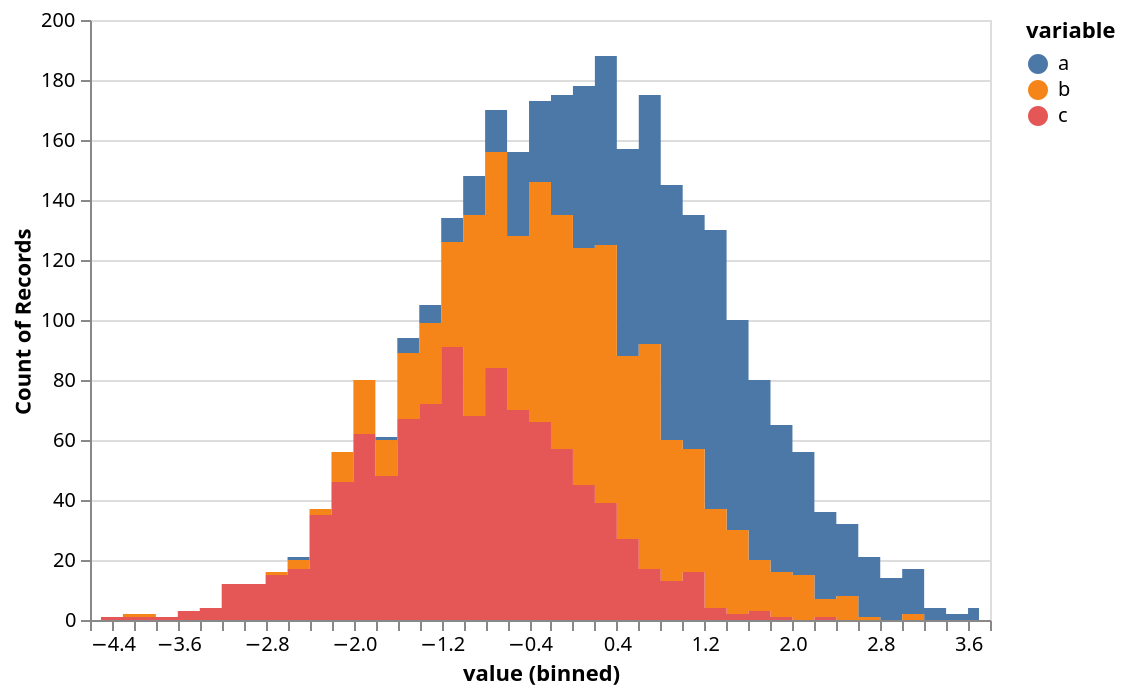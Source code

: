 {"mark": {"type": "area", "interpolate": "step"}, "encoding": {"x": {"bin": {"maxbins": 50}, "field": "value", "type": "quantitative"}, "y": {"aggregate": "count", "type": "quantitative", "stack": "zero"}, "color": {"field": "variable", "type": "nominal"}}, "$schema": "https://vega.github.io/schema/vega-lite/v2.json", "width": 450, "height": 300, "selection": {"grid": {"type": "interval", "bind": "scales"}}, "data": {"values": [{"variable": "a", "value": 2.321158192129386}, {"variable": "a", "value": -0.5469055532292402}, {"variable": "a", "value": 0.7973536753708181}, {"variable": "a", "value": 0.34403065586106607}, {"variable": "a", "value": 1.1934213764703583}, {"variable": "a", "value": 1.553438910956742}, {"variable": "a", "value": 2.3181515541801367}, {"variable": "a", "value": 0.5306947152941004}, {"variable": "a", "value": 1.6755540851223807}, {"variable": "a", "value": -0.8170272265901968}, {"variable": "a", "value": 0.8168914598210013}, {"variable": "a", "value": 2.0589691875711504}, {"variable": "a", "value": 0.6021597718000087}, {"variable": "a", "value": 1.3374376536139723}, {"variable": "a", "value": 2.047578572892722}, {"variable": "a", "value": 2.0459382556276653}, {"variable": "a", "value": 1.8637172916848388}, {"variable": "a", "value": 0.8779084251523257}, {"variable": "a", "value": 1.124712953768216}, {"variable": "a", "value": 0.6772051943917043}, {"variable": "a", "value": 1.8416747129961415}, {"variable": "a", "value": 3.390960515463033}, {"variable": "a", "value": 1.0761995878372363}, {"variable": "a", "value": 0.43355406953504316}, {"variable": "a", "value": 1.0361419366840727}, {"variable": "a", "value": -1.0749776006900293}, {"variable": "a", "value": 1.2477921997485466}, {"variable": "a", "value": 0.1028432155603013}, {"variable": "a", "value": 0.8632051667386527}, {"variable": "a", "value": 1.0182891913492194}, {"variable": "a", "value": 1.7554139823981354}, {"variable": "a", "value": 1.2152685809694435}, {"variable": "a", "value": 1.841008794931391}, {"variable": "a", "value": -0.4458100770443063}, {"variable": "a", "value": -0.4019732815008439}, {"variable": "a", "value": 0.8990818000510861}, {"variable": "a", "value": 0.45175755081314506}, {"variable": "a", "value": 0.8553804916306156}, {"variable": "a", "value": 1.354020332199238}, {"variable": "a", "value": 0.9644869747218598}, {"variable": "a", "value": 1.5657383060625951}, {"variable": "a", "value": 2.5456588046255577}, {"variable": "a", "value": 0.025763666232684557}, {"variable": "a", "value": 0.9296551228958976}, {"variable": "a", "value": 1.3079688552160342}, {"variable": "a", "value": 0.7915012368941202}, {"variable": "a", "value": 2.033800732555499}, {"variable": "a", "value": -1.4004536338122957}, {"variable": "a", "value": 3.0306036208387996}, {"variable": "a", "value": -0.14263128902276345}, {"variable": "a", "value": 1.211883386777701}, {"variable": "a", "value": 1.7047206243171087}, {"variable": "a", "value": 0.21456478823680303}, {"variable": "a", "value": 1.4620597371620487}, {"variable": "a", "value": 1.7042282254621743}, {"variable": "a", "value": 1.5235079678938095}, {"variable": "a", "value": 0.07374568646977409}, {"variable": "a", "value": 3.0078429507780005}, {"variable": "a", "value": 1.2269625418708954}, {"variable": "a", "value": -0.15265910925095239}, {"variable": "a", "value": 1.6319794458091295}, {"variable": "a", "value": 1.0395126866933666}, {"variable": "a", "value": 1.4643923250508961}, {"variable": "a", "value": -2.5635166606247353}, {"variable": "a", "value": 2.3211056154702057}, {"variable": "a", "value": 1.1526305522045344}, {"variable": "a", "value": 1.1645295429323985}, {"variable": "a", "value": 0.5699043091235124}, {"variable": "a", "value": 1.7673687357524115}, {"variable": "a", "value": 1.984919841909897}, {"variable": "a", "value": 1.270835848826804}, {"variable": "a", "value": 2.3919861934464075}, {"variable": "a", "value": 1.079842313008629}, {"variable": "a", "value": 0.6000354193034775}, {"variable": "a", "value": -0.02785055868190578}, {"variable": "a", "value": 0.41528178873921173}, {"variable": "a", "value": 1.8165939265478417}, {"variable": "a", "value": 0.9180529481733346}, {"variable": "a", "value": 0.6552339857453557}, {"variable": "a", "value": 1.528288145297394}, {"variable": "a", "value": -0.06898878348013215}, {"variable": "a", "value": 0.48811869087318493}, {"variable": "a", "value": 1.2912053597430635}, {"variable": "a", "value": 1.5665336963535723}, {"variable": "a", "value": 1.503591759111203}, {"variable": "a", "value": 1.285295684781857}, {"variable": "a", "value": 1.48428811274975}, {"variable": "a", "value": 2.3634815124261457}, {"variable": "a", "value": 0.218894716374608}, {"variable": "a", "value": 0.5319823336625145}, {"variable": "a", "value": 2.2245743551261743}, {"variable": "a", "value": -0.2811082751440426}, {"variable": "a", "value": 1.8754755042743243}, {"variable": "a", "value": -0.710715324029529}, {"variable": "a", "value": 0.5492348968637256}, {"variable": "a", "value": 1.749163805919065}, {"variable": "a", "value": 0.7960671338987488}, {"variable": "a", "value": 0.8178245883342659}, {"variable": "a", "value": 1.6806560043814565}, {"variable": "a", "value": -0.8184989903916142}, {"variable": "a", "value": 1.047071635325711}, {"variable": "a", "value": 1.3948442093272044}, {"variable": "a", "value": 0.7515679456191533}, {"variable": "a", "value": 0.3822933520029833}, {"variable": "a", "value": 0.31711600355066605}, {"variable": "a", "value": 1.4362576043409168}, {"variable": "a", "value": -0.7030127741132379}, {"variable": "a", "value": 1.3937105991386651}, {"variable": "a", "value": 0.5206759964245027}, {"variable": "a", "value": 0.7009837070339195}, {"variable": "a", "value": 1.6941032876787643}, {"variable": "a", "value": 1.6786296737098565}, {"variable": "a", "value": 1.2395559950038968}, {"variable": "a", "value": 1.1512266292944497}, {"variable": "a", "value": 1.816127233360041}, {"variable": "a", "value": 2.8935344675962007}, {"variable": "a", "value": 1.6396327631937027}, {"variable": "a", "value": 0.037971168094808605}, {"variable": "a", "value": -1.0852656421201097}, {"variable": "a", "value": 2.930246767465576}, {"variable": "a", "value": -0.7353488744703927}, {"variable": "a", "value": 2.2103837049045145}, {"variable": "a", "value": 1.7974354194278734}, {"variable": "a", "value": 0.620189215952621}, {"variable": "a", "value": 1.7025622240016003}, {"variable": "a", "value": 0.149653728344885}, {"variable": "a", "value": 2.176812450104929}, {"variable": "a", "value": 0.475663897367544}, {"variable": "a", "value": 1.7009077309156047}, {"variable": "a", "value": 1.9841880707224155}, {"variable": "a", "value": 0.8782715913331798}, {"variable": "a", "value": 3.365768628840039}, {"variable": "a", "value": 1.4961429262475947}, {"variable": "a", "value": 1.7965948666649523}, {"variable": "a", "value": 0.525979109874315}, {"variable": "a", "value": 0.9433042835090705}, {"variable": "a", "value": 2.357797258107058}, {"variable": "a", "value": 0.19516627583329627}, {"variable": "a", "value": -1.1236202490929301}, {"variable": "a", "value": 0.6664975595667526}, {"variable": "a", "value": 0.11328064751462197}, {"variable": "a", "value": 1.3341979308990088}, {"variable": "a", "value": 1.5367838249027503}, {"variable": "a", "value": 0.2561696320637987}, {"variable": "a", "value": 0.679796117759121}, {"variable": "a", "value": 0.08380113873345907}, {"variable": "a", "value": 0.14033170001825934}, {"variable": "a", "value": 1.2259854867337554}, {"variable": "a", "value": 1.6287758265382943}, {"variable": "a", "value": 1.1864943487730746}, {"variable": "a", "value": 1.9524783451091219}, {"variable": "a", "value": 1.9881375825933087}, {"variable": "a", "value": 0.9273916860373245}, {"variable": "a", "value": 0.44939707643658067}, {"variable": "a", "value": 0.06184738590689576}, {"variable": "a", "value": -0.23907156259479256}, {"variable": "a", "value": 1.1396832740312948}, {"variable": "a", "value": 0.776981018117524}, {"variable": "a", "value": 3.123691888593553}, {"variable": "a", "value": 1.122273434258829}, {"variable": "a", "value": -0.4094317399227687}, {"variable": "a", "value": 2.422985952772243}, {"variable": "a", "value": -1.1478550376436099}, {"variable": "a", "value": -0.34753251345775493}, {"variable": "a", "value": 1.3635645568066483}, {"variable": "a", "value": 0.9852478881954051}, {"variable": "a", "value": 2.27239507854621}, {"variable": "a", "value": -0.4495666088633876}, {"variable": "a", "value": -0.19552374166697084}, {"variable": "a", "value": 0.408137026852751}, {"variable": "a", "value": 0.5854951564678105}, {"variable": "a", "value": -0.42579473343802143}, {"variable": "a", "value": 1.2093947875359239}, {"variable": "a", "value": 0.4071139961610746}, {"variable": "a", "value": -0.47311641346564737}, {"variable": "a", "value": 0.10341938469812895}, {"variable": "a", "value": 2.1043515698603126}, {"variable": "a", "value": 0.5684504844839553}, {"variable": "a", "value": 0.8388630917559411}, {"variable": "a", "value": 1.8891574940728737}, {"variable": "a", "value": 1.2883768477152655}, {"variable": "a", "value": -0.051538937570038135}, {"variable": "a", "value": 0.6804386001597685}, {"variable": "a", "value": 0.3800069122787978}, {"variable": "a", "value": 1.156998376446689}, {"variable": "a", "value": 0.4285446489202107}, {"variable": "a", "value": 2.057633183204614}, {"variable": "a", "value": 0.20851119052211453}, {"variable": "a", "value": 0.47537265407152984}, {"variable": "a", "value": 1.0718780393703686}, {"variable": "a", "value": 2.910759427277183}, {"variable": "a", "value": 1.7879646831376144}, {"variable": "a", "value": 1.513082144466992}, {"variable": "a", "value": 0.4535837197264061}, {"variable": "a", "value": 2.043944655495323}, {"variable": "a", "value": 3.10778515279337}, {"variable": "a", "value": 2.459927481585294}, {"variable": "a", "value": 2.0154054578125207}, {"variable": "a", "value": 1.7491846009241976}, {"variable": "a", "value": 0.3244785215633118}, {"variable": "a", "value": 1.4402663916687297}, {"variable": "a", "value": 1.6889718563269422}, {"variable": "a", "value": 0.7233538727230127}, {"variable": "a", "value": 2.92453332001529}, {"variable": "a", "value": 1.4112040207072238}, {"variable": "a", "value": 1.890764956173117}, {"variable": "a", "value": 1.2263632272517069}, {"variable": "a", "value": -1.0786178937021753}, {"variable": "a", "value": 0.612113768032824}, {"variable": "a", "value": 0.912893030036001}, {"variable": "a", "value": 2.126385822137273}, {"variable": "a", "value": 1.2471117161577363}, {"variable": "a", "value": 1.121171805331541}, {"variable": "a", "value": 1.2989839355420467}, {"variable": "a", "value": 0.8429008631533483}, {"variable": "a", "value": 0.2595309772192821}, {"variable": "a", "value": -0.24765292305123277}, {"variable": "a", "value": 1.2494552151524494}, {"variable": "a", "value": 1.5810733206206065}, {"variable": "a", "value": 3.7638440798495663}, {"variable": "a", "value": 1.3993254369795762}, {"variable": "a", "value": 1.6684881692058056}, {"variable": "a", "value": 0.7242262713436949}, {"variable": "a", "value": 1.5004829001543722}, {"variable": "a", "value": 1.8630648605906246}, {"variable": "a", "value": -0.0516278594652122}, {"variable": "a", "value": -0.39205407749308696}, {"variable": "a", "value": 2.1539222406122254}, {"variable": "a", "value": 2.181944105999232}, {"variable": "a", "value": 1.391371448421931}, {"variable": "a", "value": 0.1189529077984306}, {"variable": "a", "value": 1.29507995978624}, {"variable": "a", "value": 2.863801062132504}, {"variable": "a", "value": -0.7122739244712557}, {"variable": "a", "value": -0.4070845457432255}, {"variable": "a", "value": 1.1267811863269717}, {"variable": "a", "value": 1.0037598477954959}, {"variable": "a", "value": -0.2689942560733918}, {"variable": "a", "value": 0.16115707857971007}, {"variable": "a", "value": 1.55392125143972}, {"variable": "a", "value": 0.49595728191803634}, {"variable": "a", "value": 0.21155981548212133}, {"variable": "a", "value": 2.5294006744839312}, {"variable": "a", "value": 1.2054548539259797}, {"variable": "a", "value": 1.3130131289808604}, {"variable": "a", "value": 1.8665207121682994}, {"variable": "a", "value": 1.2990705295943763}, {"variable": "a", "value": 2.076540643846122}, {"variable": "a", "value": 1.3631773475444522}, {"variable": "a", "value": 2.8936798255518426}, {"variable": "a", "value": 0.5142472557171917}, {"variable": "a", "value": 1.3876744557775984}, {"variable": "a", "value": 1.0235576103925537}, {"variable": "a", "value": 0.3397704979557201}, {"variable": "a", "value": 0.6813150704219857}, {"variable": "a", "value": 0.2773378063256273}, {"variable": "a", "value": 1.177386719384599}, {"variable": "a", "value": 1.9835127293431642}, {"variable": "a", "value": 1.0235045858853946}, {"variable": "a", "value": 1.5537769778633659}, {"variable": "a", "value": 1.3537692939966397}, {"variable": "a", "value": 0.7244063662323177}, {"variable": "a", "value": 0.5095164085213186}, {"variable": "a", "value": 0.6255633998072194}, {"variable": "a", "value": -1.397503976138816}, {"variable": "a", "value": 2.5410299832779386}, {"variable": "a", "value": 1.0630845389573051}, {"variable": "a", "value": 0.7155593160737073}, {"variable": "a", "value": -0.2656005376012107}, {"variable": "a", "value": 2.78797963245575}, {"variable": "a", "value": 0.6454912919306257}, {"variable": "a", "value": 0.8952388769328957}, {"variable": "a", "value": 1.3862536891890525}, {"variable": "a", "value": 1.8227753737653734}, {"variable": "a", "value": 0.31621017756899217}, {"variable": "a", "value": 2.0572033312141293}, {"variable": "a", "value": 1.0318799735690316}, {"variable": "a", "value": 2.3431824575289415}, {"variable": "a", "value": 0.9494603104512276}, {"variable": "a", "value": 0.6359900436928911}, {"variable": "a", "value": -0.5533423394310608}, {"variable": "a", "value": 0.6807021981798389}, {"variable": "a", "value": 1.5270464509549642}, {"variable": "a", "value": 1.711112399364823}, {"variable": "a", "value": 0.7824545195095238}, {"variable": "a", "value": 3.6377912107038637}, {"variable": "a", "value": -0.7421376305949654}, {"variable": "a", "value": 0.9055651922585558}, {"variable": "a", "value": 2.431183752254564}, {"variable": "a", "value": 1.5927584465506688}, {"variable": "a", "value": 1.170296895326288}, {"variable": "a", "value": -0.7517059477920245}, {"variable": "a", "value": 1.2885813223432079}, {"variable": "a", "value": 0.4574204830932207}, {"variable": "a", "value": 1.1716023819859949}, {"variable": "a", "value": 1.9828178292431047}, {"variable": "a", "value": 0.9746510979372313}, {"variable": "a", "value": 0.7124475507158919}, {"variable": "a", "value": 1.924442867343366}, {"variable": "a", "value": 0.9387537001336854}, {"variable": "a", "value": 0.26896665741479386}, {"variable": "a", "value": -0.022773704695142838}, {"variable": "a", "value": 1.9959929702457524}, {"variable": "a", "value": 1.955557932627455}, {"variable": "a", "value": 1.7138407711950432}, {"variable": "a", "value": 1.133370962194122}, {"variable": "a", "value": 0.19296169152718656}, {"variable": "a", "value": 0.6579892181207849}, {"variable": "a", "value": 2.9087796580911864}, {"variable": "a", "value": 1.1559232614531267}, {"variable": "a", "value": 1.7596525320929626}, {"variable": "a", "value": 0.5769937715807516}, {"variable": "a", "value": 1.1816727453236817}, {"variable": "a", "value": 1.2744925707464034}, {"variable": "a", "value": 1.0679123573807572}, {"variable": "a", "value": 0.9630171851240805}, {"variable": "a", "value": 0.8291989693023776}, {"variable": "a", "value": 1.2669732315398679}, {"variable": "a", "value": 2.3829972488529254}, {"variable": "a", "value": 0.9775391264885734}, {"variable": "a", "value": 1.1313953672259152}, {"variable": "a", "value": 1.4344371851022324}, {"variable": "a", "value": 1.2645340683169988}, {"variable": "a", "value": 1.5656583442738246}, {"variable": "a", "value": 1.5850842795017246}, {"variable": "a", "value": 0.8257018472479126}, {"variable": "a", "value": -0.07136867145508963}, {"variable": "a", "value": 0.9515394974476168}, {"variable": "a", "value": 0.15470961043375653}, {"variable": "a", "value": 1.4151005583815808}, {"variable": "a", "value": 1.4255305913978584}, {"variable": "a", "value": 0.01927564249941416}, {"variable": "a", "value": 0.5721738900279795}, {"variable": "a", "value": 2.498569955138537}, {"variable": "a", "value": 0.639843429130972}, {"variable": "a", "value": 0.5417596106625071}, {"variable": "a", "value": -0.33796840195097055}, {"variable": "a", "value": 0.9586134603851281}, {"variable": "a", "value": 1.821047956107915}, {"variable": "a", "value": 3.0978007807716916}, {"variable": "a", "value": 2.2829332468745234}, {"variable": "a", "value": 1.2703379257393719}, {"variable": "a", "value": 2.0031403620449315}, {"variable": "a", "value": 2.0786735513204064}, {"variable": "a", "value": 1.3407526851297642}, {"variable": "a", "value": 0.8019250403764318}, {"variable": "a", "value": 3.4814584228756535}, {"variable": "a", "value": 2.3852548761892063}, {"variable": "a", "value": -0.15460096538966894}, {"variable": "a", "value": -0.2680690503770815}, {"variable": "a", "value": 1.6078621862094797}, {"variable": "a", "value": -0.08009648315759099}, {"variable": "a", "value": 0.38871832520423777}, {"variable": "a", "value": 1.1020351122923313}, {"variable": "a", "value": -0.43657393677211864}, {"variable": "a", "value": 1.2107170525056552}, {"variable": "a", "value": 0.10309582930248773}, {"variable": "a", "value": -0.7243930789918331}, {"variable": "a", "value": 2.7923391966469424}, {"variable": "a", "value": -0.3127127065922315}, {"variable": "a", "value": 1.555877426385625}, {"variable": "a", "value": 0.3181186945088693}, {"variable": "a", "value": 2.5727427457558045}, {"variable": "a", "value": 0.895348425152234}, {"variable": "a", "value": 2.850397801609901}, {"variable": "a", "value": 0.6666495732505995}, {"variable": "a", "value": 1.1934642338198724}, {"variable": "a", "value": 0.503255062135091}, {"variable": "a", "value": 2.032723215735861}, {"variable": "a", "value": -0.7398037975225593}, {"variable": "a", "value": 0.2441378243770912}, {"variable": "a", "value": 0.11888826735206448}, {"variable": "a", "value": 1.3938922629126753}, {"variable": "a", "value": 0.049974465203716734}, {"variable": "a", "value": 1.3325066221622492}, {"variable": "a", "value": 1.5289444088560467}, {"variable": "a", "value": -0.12052099399272498}, {"variable": "a", "value": 1.0482642069256567}, {"variable": "a", "value": 1.0619884505217776}, {"variable": "a", "value": -0.02751567321786741}, {"variable": "a", "value": 0.761664634532674}, {"variable": "a", "value": 2.9321781695813467}, {"variable": "a", "value": 0.7733677063231641}, {"variable": "a", "value": 0.07616927982307697}, {"variable": "a", "value": 1.3558389974728202}, {"variable": "a", "value": -0.2700634783862885}, {"variable": "a", "value": 0.8045275873032414}, {"variable": "a", "value": 0.5365806007825368}, {"variable": "a", "value": 1.9894148472858508}, {"variable": "a", "value": 2.388647381631717}, {"variable": "a", "value": 2.087713736524141}, {"variable": "a", "value": 1.4388012630343907}, {"variable": "a", "value": 0.038397759118763974}, {"variable": "a", "value": 2.2456099371478464}, {"variable": "a", "value": 1.502925517670632}, {"variable": "a", "value": 0.3686012216214807}, {"variable": "a", "value": 0.29574795291174005}, {"variable": "a", "value": 0.7595174632416577}, {"variable": "a", "value": 1.5855993109298576}, {"variable": "a", "value": 1.3528005601084065}, {"variable": "a", "value": -0.8155576924320858}, {"variable": "a", "value": 0.08987615430485807}, {"variable": "a", "value": 0.2514720466609405}, {"variable": "a", "value": 0.8918750735197369}, {"variable": "a", "value": 1.2747788370521678}, {"variable": "a", "value": 1.2373497645094251}, {"variable": "a", "value": 0.7401563056366115}, {"variable": "a", "value": 0.6875578228436001}, {"variable": "a", "value": 1.4485097425124067}, {"variable": "a", "value": 0.9404680352955995}, {"variable": "a", "value": 0.5299851866022134}, {"variable": "a", "value": 1.3495667716276656}, {"variable": "a", "value": -0.027468847173612865}, {"variable": "a", "value": 0.6933615161303892}, {"variable": "a", "value": 2.406176139494268}, {"variable": "a", "value": -0.24969677279435287}, {"variable": "a", "value": -0.5601488888852328}, {"variable": "a", "value": 2.5573976506490226}, {"variable": "a", "value": 0.4066436050235118}, {"variable": "a", "value": 0.8297114876704995}, {"variable": "a", "value": 2.672626808454706}, {"variable": "a", "value": 0.45920019235012477}, {"variable": "a", "value": 0.3158716712334154}, {"variable": "a", "value": 1.599962085981993}, {"variable": "a", "value": 0.7828008748553619}, {"variable": "a", "value": 1.331526518352153}, {"variable": "a", "value": 0.616635419849172}, {"variable": "a", "value": 0.21818391192688902}, {"variable": "a", "value": 1.2662374068278364}, {"variable": "a", "value": 1.2794280245327374}, {"variable": "a", "value": -0.21962569517377006}, {"variable": "a", "value": 0.27605108324449557}, {"variable": "a", "value": -0.7347783075439347}, {"variable": "a", "value": 1.2716607843740244}, {"variable": "a", "value": 1.0991120169490902}, {"variable": "a", "value": 0.6369100935627419}, {"variable": "a", "value": 0.41177327171148115}, {"variable": "a", "value": 1.025941713524132}, {"variable": "a", "value": 0.42769764925484133}, {"variable": "a", "value": 2.1055869627971613}, {"variable": "a", "value": -0.20801559282964743}, {"variable": "a", "value": -0.33970103997491563}, {"variable": "a", "value": 3.0751854067317823}, {"variable": "a", "value": -0.48940970133101036}, {"variable": "a", "value": -0.1509530656259641}, {"variable": "a", "value": 1.4190598246739659}, {"variable": "a", "value": 1.4134052764244962}, {"variable": "a", "value": 1.7175769325882828}, {"variable": "a", "value": 1.2617248396799048}, {"variable": "a", "value": 0.7572287288996377}, {"variable": "a", "value": 0.49873186724833307}, {"variable": "a", "value": 0.30187102103114494}, {"variable": "a", "value": 2.384580160839074}, {"variable": "a", "value": 0.7135745860642443}, {"variable": "a", "value": 1.5000695850282262}, {"variable": "a", "value": 2.951103236540061}, {"variable": "a", "value": 0.7216325384069914}, {"variable": "a", "value": 1.0367862586307104}, {"variable": "a", "value": 1.4458525062610013}, {"variable": "a", "value": -0.4103507576806693}, {"variable": "a", "value": 1.4500013006954748}, {"variable": "a", "value": 1.5154795307938982}, {"variable": "a", "value": -0.15408394038260287}, {"variable": "a", "value": -0.3801733950718382}, {"variable": "a", "value": 0.5041669947868372}, {"variable": "a", "value": 0.5867209275811287}, {"variable": "a", "value": -0.7193166679275491}, {"variable": "a", "value": 0.9704390972469153}, {"variable": "a", "value": 0.23396011647717108}, {"variable": "a", "value": 1.0998820765026271}, {"variable": "a", "value": 0.28697604337025584}, {"variable": "a", "value": -1.226117620977587}, {"variable": "a", "value": 1.725714153121955}, {"variable": "a", "value": 1.9169762830692352}, {"variable": "a", "value": 0.43610975958874465}, {"variable": "a", "value": -0.5221795568231706}, {"variable": "a", "value": 0.9857212113724377}, {"variable": "a", "value": 0.7532791931811157}, {"variable": "a", "value": 0.8346705234827207}, {"variable": "a", "value": 1.1191139825983412}, {"variable": "a", "value": -1.0749804861700474}, {"variable": "a", "value": -0.0027552170169169443}, {"variable": "a", "value": 1.523546018063799}, {"variable": "a", "value": 1.821517308998922}, {"variable": "a", "value": 0.8512581506671374}, {"variable": "a", "value": 0.9546295880407081}, {"variable": "a", "value": 0.29550707447023905}, {"variable": "a", "value": 2.73031551950634}, {"variable": "a", "value": 1.2289272555040534}, {"variable": "a", "value": 2.0927410572908394}, {"variable": "a", "value": 0.6464284733385726}, {"variable": "a", "value": 0.9693411350632158}, {"variable": "a", "value": 0.7998281493793237}, {"variable": "a", "value": 0.5186897606427259}, {"variable": "a", "value": 2.711425997011576}, {"variable": "a", "value": 2.4353870862526215}, {"variable": "a", "value": -0.16752033324100601}, {"variable": "a", "value": 1.0408434247660017}, {"variable": "a", "value": 1.3620181956704454}, {"variable": "a", "value": 1.5725921910432454}, {"variable": "a", "value": 2.104460236733149}, {"variable": "a", "value": 0.5743279734794069}, {"variable": "a", "value": 1.75568884284869}, {"variable": "a", "value": 1.0102814571553276}, {"variable": "a", "value": 1.2245857707648966}, {"variable": "a", "value": -0.1347082265682895}, {"variable": "a", "value": 0.04847905876844383}, {"variable": "a", "value": 0.8728695439242334}, {"variable": "a", "value": 1.0289444984011233}, {"variable": "a", "value": 3.1040773666293053}, {"variable": "a", "value": 2.5675141434637165}, {"variable": "a", "value": 0.3757703672091266}, {"variable": "a", "value": 0.5993557979400237}, {"variable": "a", "value": -0.13706153820912448}, {"variable": "a", "value": 0.09684096300312006}, {"variable": "a", "value": -0.0972780624190317}, {"variable": "a", "value": 0.9286907903689007}, {"variable": "a", "value": -0.3193390866508534}, {"variable": "a", "value": 0.43990705412292874}, {"variable": "a", "value": 1.164954557033364}, {"variable": "a", "value": 0.3684142120755476}, {"variable": "a", "value": 0.13293022043723135}, {"variable": "a", "value": -0.0025626707106647384}, {"variable": "a", "value": 2.2073482032456733}, {"variable": "a", "value": 2.7119870129859924}, {"variable": "a", "value": 0.3754105206982875}, {"variable": "a", "value": 0.7878541960140415}, {"variable": "a", "value": -0.1935641822743448}, {"variable": "a", "value": 1.6575858924331783}, {"variable": "a", "value": 1.2000798815523943}, {"variable": "a", "value": 2.091259859221752}, {"variable": "a", "value": 0.5109779417262905}, {"variable": "a", "value": 2.3682202622259583}, {"variable": "a", "value": 1.8916251175268084}, {"variable": "a", "value": 1.8375662124501373}, {"variable": "a", "value": 1.5141447133892467}, {"variable": "a", "value": 0.9499503075901662}, {"variable": "a", "value": 1.7439528461648939}, {"variable": "a", "value": -0.7240502035381267}, {"variable": "a", "value": 1.0899015732727284}, {"variable": "a", "value": 1.3227395618852}, {"variable": "a", "value": 0.6228505743884434}, {"variable": "a", "value": 0.9997791016984007}, {"variable": "a", "value": 2.0501136937792213}, {"variable": "a", "value": 0.8313008877824852}, {"variable": "a", "value": 1.7978764964211627}, {"variable": "a", "value": 1.5525243131579978}, {"variable": "a", "value": -0.15309326180418092}, {"variable": "a", "value": 2.641552189028805}, {"variable": "a", "value": -0.43897783447424277}, {"variable": "a", "value": 3.0277395138175196}, {"variable": "a", "value": -0.365317321173664}, {"variable": "a", "value": 1.072148862392285}, {"variable": "a", "value": 1.6131516784246442}, {"variable": "a", "value": 2.4891664262942452}, {"variable": "a", "value": 1.221296575034621}, {"variable": "a", "value": -0.530892108386614}, {"variable": "a", "value": 1.801888214216484}, {"variable": "a", "value": 0.5755332871366607}, {"variable": "a", "value": 2.118854972135864}, {"variable": "a", "value": 2.569548064582847}, {"variable": "a", "value": 2.4277317710676356}, {"variable": "a", "value": -0.3718378731166938}, {"variable": "a", "value": 0.7335821073578037}, {"variable": "a", "value": 1.7792145652142417}, {"variable": "a", "value": 0.897185705314986}, {"variable": "a", "value": 0.4135353782416126}, {"variable": "a", "value": 1.2402526545950496}, {"variable": "a", "value": 0.0019443412284608774}, {"variable": "a", "value": 1.1911699128232047}, {"variable": "a", "value": 0.04719697841909121}, {"variable": "a", "value": 2.470996579505006}, {"variable": "a", "value": 1.7189049215428982}, {"variable": "a", "value": 0.8334404227230915}, {"variable": "a", "value": 1.7646112966882201}, {"variable": "a", "value": -0.18944347084786117}, {"variable": "a", "value": 0.4651427362797359}, {"variable": "a", "value": 0.9784021533533496}, {"variable": "a", "value": -0.10519159147978585}, {"variable": "a", "value": -0.05594633852493547}, {"variable": "a", "value": 2.0213556589900556}, {"variable": "a", "value": 2.709656094979873}, {"variable": "a", "value": 1.0295619519376173}, {"variable": "a", "value": 1.1238420164382377}, {"variable": "a", "value": 1.2894300567029753}, {"variable": "a", "value": 0.6985077560534535}, {"variable": "a", "value": 1.414435011279811}, {"variable": "a", "value": 1.9498579011377821}, {"variable": "a", "value": 1.521848542109523}, {"variable": "a", "value": -0.9692628740518392}, {"variable": "a", "value": 1.502810027757784}, {"variable": "a", "value": 0.6455775606662397}, {"variable": "a", "value": 0.5530095181886052}, {"variable": "a", "value": -0.11697838593577026}, {"variable": "a", "value": 0.21173361741890318}, {"variable": "a", "value": 2.055752163965863}, {"variable": "a", "value": -0.3045412108969867}, {"variable": "a", "value": 1.5397352373427955}, {"variable": "a", "value": 1.3469912503733692}, {"variable": "a", "value": 1.8741928933305494}, {"variable": "a", "value": -0.5751793626207562}, {"variable": "a", "value": 0.8400163438250491}, {"variable": "a", "value": 0.35666676383303697}, {"variable": "a", "value": 0.2846291133687049}, {"variable": "a", "value": 2.699458930621629}, {"variable": "a", "value": 2.2828372246866984}, {"variable": "a", "value": 0.5474423336817917}, {"variable": "a", "value": 1.3938001271158282}, {"variable": "a", "value": 1.4257406105857962}, {"variable": "a", "value": 0.8699525678084049}, {"variable": "a", "value": 0.606266833818438}, {"variable": "a", "value": 0.3589402258918464}, {"variable": "a", "value": 1.1719642547154525}, {"variable": "a", "value": 0.15985098070665416}, {"variable": "a", "value": 1.8649983085249566}, {"variable": "a", "value": 0.7951386679185379}, {"variable": "a", "value": 0.8929266656674616}, {"variable": "a", "value": 0.7578933149352809}, {"variable": "a", "value": 0.09751722506285021}, {"variable": "a", "value": 1.797870886319631}, {"variable": "a", "value": 0.710904212342852}, {"variable": "a", "value": 1.676977612665756}, {"variable": "a", "value": 0.6568159660694626}, {"variable": "a", "value": 1.4872101346078452}, {"variable": "a", "value": 1.765665358162811}, {"variable": "a", "value": -1.200564435744119}, {"variable": "a", "value": -1.5960623967791756}, {"variable": "a", "value": 1.4756748381165132}, {"variable": "a", "value": -0.5948856452322331}, {"variable": "a", "value": -0.11007673166604048}, {"variable": "a", "value": 0.0015935044815743593}, {"variable": "a", "value": -1.2758066025466621}, {"variable": "a", "value": 2.5528072078665365}, {"variable": "a", "value": -0.1492987686743159}, {"variable": "a", "value": 1.18853062859764}, {"variable": "a", "value": 1.9889637830869817}, {"variable": "a", "value": -0.5861363032929552}, {"variable": "a", "value": 0.5276191244562364}, {"variable": "a", "value": 0.8111536521242575}, {"variable": "a", "value": 1.2111270803284047}, {"variable": "a", "value": 2.611722292455898}, {"variable": "a", "value": 1.5667304418132302}, {"variable": "a", "value": 0.35882274653461443}, {"variable": "a", "value": 2.538773941160005}, {"variable": "a", "value": 1.3096639858949537}, {"variable": "a", "value": 0.551151319647972}, {"variable": "a", "value": 2.769100570312561}, {"variable": "a", "value": 1.2682004879637707}, {"variable": "a", "value": -0.4622250619252337}, {"variable": "a", "value": 2.850810168972202}, {"variable": "a", "value": 2.700769505670963}, {"variable": "a", "value": 1.3533910559483135}, {"variable": "a", "value": 1.336489021102192}, {"variable": "a", "value": 2.057105434442278}, {"variable": "a", "value": 2.198678722467667}, {"variable": "a", "value": -1.5946542696618828}, {"variable": "a", "value": 0.2852546258434083}, {"variable": "a", "value": 1.8043460416389878}, {"variable": "a", "value": 2.191655345871857}, {"variable": "a", "value": 0.872634615883664}, {"variable": "a", "value": -0.07497526598869331}, {"variable": "a", "value": 2.4482691251839777}, {"variable": "a", "value": 0.721645720284362}, {"variable": "a", "value": -0.036818663940940244}, {"variable": "a", "value": 1.2014514663822544}, {"variable": "a", "value": 1.5017557989907293}, {"variable": "a", "value": 2.613334922011462}, {"variable": "a", "value": -0.8977106282505025}, {"variable": "a", "value": 2.299082573776279}, {"variable": "a", "value": 1.5531844259723022}, {"variable": "a", "value": 0.7996377039933386}, {"variable": "a", "value": 1.54566999509305}, {"variable": "a", "value": 1.2622866189731698}, {"variable": "a", "value": 1.2190702096803854}, {"variable": "a", "value": 1.9323529322684814}, {"variable": "a", "value": 2.7430524278808486}, {"variable": "a", "value": 0.8752963202301504}, {"variable": "a", "value": 1.9540316671351476}, {"variable": "a", "value": 1.7120509492248905}, {"variable": "a", "value": 0.4206633427843077}, {"variable": "a", "value": 0.23818054448394144}, {"variable": "a", "value": 2.6615021287437646}, {"variable": "a", "value": 3.547691702457717}, {"variable": "a", "value": 0.9610876759708867}, {"variable": "a", "value": 0.643590792761748}, {"variable": "a", "value": -0.8625686534341959}, {"variable": "a", "value": 3.6519991181342113}, {"variable": "a", "value": 0.8637696296436649}, {"variable": "a", "value": 1.1037493399709664}, {"variable": "a", "value": 1.1154322256846558}, {"variable": "a", "value": 1.2586704644560385}, {"variable": "a", "value": 2.4877433319614575}, {"variable": "a", "value": 2.454343476390633}, {"variable": "a", "value": 1.7043082981680984}, {"variable": "a", "value": 2.4663513758566715}, {"variable": "a", "value": 1.3536221825367627}, {"variable": "a", "value": -0.0855234635679416}, {"variable": "a", "value": 1.363209761002969}, {"variable": "a", "value": -0.8132771324053281}, {"variable": "a", "value": 0.802089240284166}, {"variable": "a", "value": 1.4328745920492785}, {"variable": "a", "value": 0.45943421229230963}, {"variable": "a", "value": 1.295630654980895}, {"variable": "a", "value": 3.0798442368337016}, {"variable": "a", "value": -0.8424329199610465}, {"variable": "a", "value": 0.4888339833794282}, {"variable": "a", "value": 0.41906487160525996}, {"variable": "a", "value": 2.0627364666653065}, {"variable": "a", "value": 1.01805510965628}, {"variable": "a", "value": 1.0227983996893713}, {"variable": "a", "value": -0.6797914849149362}, {"variable": "a", "value": 1.8124230006825046}, {"variable": "a", "value": 0.37411129353389805}, {"variable": "a", "value": -0.25027081846872656}, {"variable": "a", "value": 1.615135458353951}, {"variable": "a", "value": 0.8786053889862049}, {"variable": "a", "value": -0.28089527133755654}, {"variable": "a", "value": 1.3246098059252542}, {"variable": "a", "value": 1.6705693906174532}, {"variable": "a", "value": 1.1491613231433755}, {"variable": "a", "value": 1.3270638038828972}, {"variable": "a", "value": 0.6470383098581782}, {"variable": "a", "value": 0.09447235955632927}, {"variable": "a", "value": 2.6761854255764614}, {"variable": "a", "value": 1.6809960077267707}, {"variable": "a", "value": 0.29628238940659224}, {"variable": "a", "value": 1.1020797487098908}, {"variable": "a", "value": 2.195056139684479}, {"variable": "a", "value": 0.722040614218391}, {"variable": "a", "value": 0.9478347083701596}, {"variable": "a", "value": 1.3536836012498141}, {"variable": "a", "value": 0.591689237889446}, {"variable": "a", "value": -0.8104296677951879}, {"variable": "a", "value": 0.09669193771989226}, {"variable": "a", "value": 2.0540450911893133}, {"variable": "a", "value": 0.01912312327101684}, {"variable": "a", "value": 1.3520788914043784}, {"variable": "a", "value": 1.6659818403106037}, {"variable": "a", "value": 2.0655015019548215}, {"variable": "a", "value": 0.7715663868972974}, {"variable": "a", "value": 1.364483904245827}, {"variable": "a", "value": -0.5148466572154331}, {"variable": "a", "value": 0.9247387127627742}, {"variable": "a", "value": 0.7029419182426239}, {"variable": "a", "value": 0.2725856182267381}, {"variable": "a", "value": 0.7541246596144208}, {"variable": "a", "value": 0.8720510578803675}, {"variable": "a", "value": 0.6306893800905383}, {"variable": "a", "value": -1.6230042844775308}, {"variable": "a", "value": 3.1158507289245674}, {"variable": "a", "value": 1.6855615854791441}, {"variable": "a", "value": 0.8425560152882496}, {"variable": "a", "value": 2.3812877674130073}, {"variable": "a", "value": 1.0684265587418822}, {"variable": "a", "value": 1.3125362924833865}, {"variable": "a", "value": 1.4542531851503622}, {"variable": "a", "value": 0.21152812469814952}, {"variable": "a", "value": 0.9341596656888405}, {"variable": "a", "value": -0.418479846109691}, {"variable": "a", "value": 0.8602466597890789}, {"variable": "a", "value": 0.44464514378690134}, {"variable": "a", "value": 0.4980822211479856}, {"variable": "a", "value": 1.6931185215037656}, {"variable": "a", "value": 0.7546395031498353}, {"variable": "a", "value": -0.26943185908585443}, {"variable": "a", "value": 0.7376761448159289}, {"variable": "a", "value": 3.337598482195056}, {"variable": "a", "value": 0.2182825623239698}, {"variable": "a", "value": 1.0800997455382506}, {"variable": "a", "value": -0.3394111207653079}, {"variable": "a", "value": 1.413450963825166}, {"variable": "a", "value": 1.2044519673486542}, {"variable": "a", "value": 1.4784532945297004}, {"variable": "a", "value": 1.029580970975237}, {"variable": "a", "value": 0.8175580156010613}, {"variable": "a", "value": 1.01746667513481}, {"variable": "a", "value": 3.054289530002812}, {"variable": "a", "value": -1.5318833133900305}, {"variable": "a", "value": 1.4238146840382535}, {"variable": "a", "value": 0.044316484409363976}, {"variable": "a", "value": 0.8663257896782208}, {"variable": "a", "value": -0.07740332470946099}, {"variable": "a", "value": 2.2499025106911574}, {"variable": "a", "value": 1.571148753463103}, {"variable": "a", "value": 1.2970484291574556}, {"variable": "a", "value": 1.8718652175016266}, {"variable": "a", "value": 0.8362888034257699}, {"variable": "a", "value": 1.6895231987879344}, {"variable": "a", "value": 2.9845899031898866}, {"variable": "a", "value": 0.8817181149059874}, {"variable": "a", "value": 1.955129918923273}, {"variable": "a", "value": -0.18055288619777032}, {"variable": "a", "value": 2.4704739392964385}, {"variable": "a", "value": 0.9784421163769723}, {"variable": "a", "value": 1.7108614710694785}, {"variable": "a", "value": 0.18816494792527616}, {"variable": "a", "value": -1.251213065289845}, {"variable": "a", "value": -0.12610018599184003}, {"variable": "a", "value": 0.6921332540831047}, {"variable": "a", "value": 0.03811546436017765}, {"variable": "a", "value": 1.6708259593192185}, {"variable": "a", "value": 1.0633834265915638}, {"variable": "a", "value": 0.34320411953576735}, {"variable": "a", "value": 0.7116368175472799}, {"variable": "a", "value": 0.7802065042554835}, {"variable": "a", "value": 1.2002479608069248}, {"variable": "a", "value": 0.15449975896933443}, {"variable": "a", "value": 3.6429226847057117}, {"variable": "a", "value": 0.6662552293364322}, {"variable": "a", "value": 0.8544916398274918}, {"variable": "a", "value": 1.8933687076816907}, {"variable": "a", "value": 2.288554738453981}, {"variable": "a", "value": 1.3311981880114836}, {"variable": "a", "value": 0.9246321018936803}, {"variable": "a", "value": 0.938852344477096}, {"variable": "a", "value": 2.856056866448568}, {"variable": "a", "value": 0.2469587175438711}, {"variable": "a", "value": 0.6597741302353934}, {"variable": "a", "value": 0.4490039606936994}, {"variable": "a", "value": 0.39596267374779026}, {"variable": "a", "value": 3.1225899596034625}, {"variable": "a", "value": 1.0203055207308842}, {"variable": "a", "value": 0.133739945552664}, {"variable": "a", "value": 0.6441116136771657}, {"variable": "a", "value": 0.045657689231025755}, {"variable": "a", "value": 2.5914641140971657}, {"variable": "a", "value": 1.0005873380366201}, {"variable": "a", "value": 0.5359682681820284}, {"variable": "a", "value": -0.5237107863092993}, {"variable": "a", "value": 1.1548703653480719}, {"variable": "a", "value": 0.15935065601909137}, {"variable": "a", "value": 1.0106857825110018}, {"variable": "a", "value": 0.4562596095444914}, {"variable": "a", "value": 1.6754553436625048}, {"variable": "a", "value": 0.026657786768934932}, {"variable": "a", "value": 1.8183481023464054}, {"variable": "a", "value": 0.8839827145462076}, {"variable": "a", "value": 0.30914178564220884}, {"variable": "a", "value": 2.038955475703893}, {"variable": "a", "value": 1.9812718480285891}, {"variable": "a", "value": 1.616620803564159}, {"variable": "a", "value": 0.2125129676648463}, {"variable": "a", "value": 1.0208567367544654}, {"variable": "a", "value": 1.5993399050363708}, {"variable": "a", "value": 0.6218047373266535}, {"variable": "a", "value": 0.944531233120557}, {"variable": "a", "value": 2.983488054493826}, {"variable": "a", "value": 1.077888028027874}, {"variable": "a", "value": 1.4045844144487454}, {"variable": "a", "value": 0.15099049009318488}, {"variable": "a", "value": 0.9219102009126243}, {"variable": "a", "value": 0.4726877593802403}, {"variable": "a", "value": 0.7573120663639711}, {"variable": "a", "value": 2.10694984600854}, {"variable": "a", "value": 0.9644700849281945}, {"variable": "a", "value": 0.0400850162879155}, {"variable": "a", "value": 0.37104902519695315}, {"variable": "a", "value": 1.2685148227050607}, {"variable": "a", "value": 1.488360812855723}, {"variable": "a", "value": 1.586838602114991}, {"variable": "a", "value": 0.8246072589092103}, {"variable": "a", "value": 0.5665737431578419}, {"variable": "a", "value": 1.0436720114073457}, {"variable": "a", "value": -1.3688929312790288}, {"variable": "a", "value": -0.5927211354658712}, {"variable": "a", "value": -1.4416707402428321}, {"variable": "a", "value": 0.7372661717300903}, {"variable": "a", "value": 0.177381681289137}, {"variable": "a", "value": 0.9577316616681754}, {"variable": "a", "value": 0.6087297991625489}, {"variable": "a", "value": 1.2305804999132353}, {"variable": "a", "value": 1.3285638932885435}, {"variable": "a", "value": 1.8380485839532836}, {"variable": "a", "value": 0.09211838723885546}, {"variable": "a", "value": 0.9582544867393678}, {"variable": "a", "value": -0.9943356434051311}, {"variable": "a", "value": 1.1081642558192817}, {"variable": "a", "value": 0.4107143109937824}, {"variable": "a", "value": 0.01501976637551028}, {"variable": "a", "value": -0.0361773997113255}, {"variable": "a", "value": 3.039686037158919}, {"variable": "a", "value": 0.3412429160600776}, {"variable": "a", "value": 0.39201643882980763}, {"variable": "a", "value": 1.8664529018458071}, {"variable": "a", "value": 0.2585305105720729}, {"variable": "a", "value": -0.4705614732040191}, {"variable": "a", "value": 1.7084741210544878}, {"variable": "a", "value": 0.8714876025788949}, {"variable": "a", "value": 0.8393601704784858}, {"variable": "a", "value": 2.0771702093251387}, {"variable": "a", "value": 0.38660259784507933}, {"variable": "a", "value": 0.288236368687701}, {"variable": "a", "value": 1.0654385393353065}, {"variable": "a", "value": 0.5785291666889283}, {"variable": "a", "value": 0.658783116325566}, {"variable": "a", "value": 2.3120365067494255}, {"variable": "a", "value": -0.8229324878347437}, {"variable": "a", "value": 1.215375926561661}, {"variable": "a", "value": 0.3292866716841256}, {"variable": "a", "value": 1.259717473678968}, {"variable": "a", "value": 1.4695494268607872}, {"variable": "a", "value": 1.4922331098465613}, {"variable": "a", "value": 1.51217052768379}, {"variable": "a", "value": -0.1420202563413573}, {"variable": "a", "value": 0.8851061357559544}, {"variable": "a", "value": 2.265974917971162}, {"variable": "a", "value": 0.07076997481993919}, {"variable": "a", "value": 1.190915320510191}, {"variable": "a", "value": 2.001555629245316}, {"variable": "a", "value": 0.9025785096023011}, {"variable": "a", "value": -1.1195969823194138}, {"variable": "a", "value": -1.1969217399884924}, {"variable": "a", "value": 2.1222678660579177}, {"variable": "a", "value": 3.0118420191461803}, {"variable": "a", "value": 1.3020107470343127}, {"variable": "a", "value": 0.5103383597580975}, {"variable": "a", "value": 0.4864509052338435}, {"variable": "a", "value": -0.07392105992373255}, {"variable": "a", "value": 3.2035145562945293}, {"variable": "a", "value": 0.7011715426816159}, {"variable": "a", "value": 2.3460983256762606}, {"variable": "a", "value": 1.626820481067724}, {"variable": "a", "value": 0.9341892453637125}, {"variable": "a", "value": -0.8438652086995353}, {"variable": "a", "value": 1.1099725426964824}, {"variable": "a", "value": 3.0065611269776644}, {"variable": "a", "value": 0.2421494004960918}, {"variable": "a", "value": 2.015997840123249}, {"variable": "a", "value": -0.5924931529940101}, {"variable": "a", "value": 1.2923665381528413}, {"variable": "a", "value": 2.3370321440963355}, {"variable": "a", "value": 0.7567460762055835}, {"variable": "a", "value": 0.7689764336217138}, {"variable": "a", "value": 0.6610707177581622}, {"variable": "a", "value": 1.3186160154286117}, {"variable": "a", "value": 2.3970387291415345}, {"variable": "a", "value": 0.12018695128684165}, {"variable": "a", "value": 1.1118204778015692}, {"variable": "a", "value": 1.4315681264740077}, {"variable": "a", "value": 2.613785097175734}, {"variable": "a", "value": 0.7026154289923963}, {"variable": "a", "value": 2.638962314523427}, {"variable": "a", "value": 1.1340965921650972}, {"variable": "a", "value": 1.1720373663576686}, {"variable": "a", "value": -0.36501715428430215}, {"variable": "a", "value": 0.5787343172599793}, {"variable": "a", "value": 1.8806401486464326}, {"variable": "a", "value": -0.4725665519328299}, {"variable": "a", "value": 1.7577097291811645}, {"variable": "a", "value": 0.3633949872442864}, {"variable": "a", "value": 0.984161839325122}, {"variable": "a", "value": 0.6121852590637321}, {"variable": "a", "value": 1.889663415455283}, {"variable": "a", "value": 2.1341571652425655}, {"variable": "a", "value": 2.7316301950572073}, {"variable": "a", "value": 0.29448015510383274}, {"variable": "a", "value": -0.28581043358543456}, {"variable": "a", "value": 0.3617899424466918}, {"variable": "a", "value": 1.700784795725888}, {"variable": "a", "value": 1.8811405230322151}, {"variable": "a", "value": 0.3467961900109673}, {"variable": "a", "value": -0.3199659025249799}, {"variable": "a", "value": 0.18128739555341833}, {"variable": "a", "value": 1.162702211195899}, {"variable": "a", "value": 1.6697599912207146}, {"variable": "a", "value": 0.4259195812353884}, {"variable": "a", "value": 1.7436871197925536}, {"variable": "a", "value": 1.616712619670551}, {"variable": "a", "value": 1.9718668340412515}, {"variable": "a", "value": 0.28809648270764654}, {"variable": "a", "value": 0.2643072148507484}, {"variable": "a", "value": 0.03653621722942779}, {"variable": "a", "value": 1.4591377032263069}, {"variable": "a", "value": 1.6562382063047019}, {"variable": "a", "value": 1.7515034769028561}, {"variable": "a", "value": -0.8721836112668646}, {"variable": "a", "value": 0.4437199387807277}, {"variable": "a", "value": 1.2721639657384405}, {"variable": "a", "value": 1.9315457527732458}, {"variable": "a", "value": 1.327532331182394}, {"variable": "a", "value": 1.7408138005017622}, {"variable": "a", "value": 0.1980949522399802}, {"variable": "a", "value": -0.5822079984310626}, {"variable": "a", "value": -0.6201902148381657}, {"variable": "a", "value": 1.0465618905927636}, {"variable": "a", "value": -0.6798288588957178}, {"variable": "a", "value": 2.395892327009225}, {"variable": "a", "value": 0.15502857819797145}, {"variable": "a", "value": 1.8140069360500528}, {"variable": "a", "value": 0.9502576941318004}, {"variable": "a", "value": 1.53424675425081}, {"variable": "a", "value": 0.19299087040710572}, {"variable": "a", "value": 1.8416407443295628}, {"variable": "a", "value": 0.4418273815319632}, {"variable": "a", "value": 0.370842547577505}, {"variable": "a", "value": 2.1776671263877336}, {"variable": "a", "value": 0.1549192662025659}, {"variable": "a", "value": 0.7185610920169969}, {"variable": "a", "value": 2.719957052964099}, {"variable": "a", "value": -0.07749955011693688}, {"variable": "b", "value": -1.378281685990909}, {"variable": "b", "value": -0.2951444138246174}, {"variable": "b", "value": 1.6288558180627637}, {"variable": "b", "value": -0.37743754459771056}, {"variable": "b", "value": 0.02675792517150962}, {"variable": "b", "value": -0.9222382539247692}, {"variable": "b", "value": -1.4167574467150201}, {"variable": "b", "value": 0.8635280074720505}, {"variable": "b", "value": -0.2044057780888137}, {"variable": "b", "value": -2.1098400256534697}, {"variable": "b", "value": -0.5260839807913462}, {"variable": "b", "value": 0.05237593100022032}, {"variable": "b", "value": -1.744193509488761}, {"variable": "b", "value": 0.05521901817602111}, {"variable": "b", "value": 0.4334733933886641}, {"variable": "b", "value": -0.0500591897138369}, {"variable": "b", "value": -0.6505124591314593}, {"variable": "b", "value": 0.8973140269220666}, {"variable": "b", "value": -1.3712607139555244}, {"variable": "b", "value": 0.25295849588333047}, {"variable": "b", "value": -0.4880115230424559}, {"variable": "b", "value": 0.6373701317691588}, {"variable": "b", "value": -1.889504364473676}, {"variable": "b", "value": -1.7218513978113108}, {"variable": "b", "value": -0.49024404379923125}, {"variable": "b", "value": 0.8762306631541379}, {"variable": "b", "value": -0.4986065665438395}, {"variable": "b", "value": 0.6836028225972116}, {"variable": "b", "value": 0.36772439562951775}, {"variable": "b", "value": 1.0722987644759496}, {"variable": "b", "value": 0.036580042073228174}, {"variable": "b", "value": 0.16022426439163975}, {"variable": "b", "value": 1.3054873137201013}, {"variable": "b", "value": 1.2821032897833764}, {"variable": "b", "value": -1.3244247186381772}, {"variable": "b", "value": 0.22052249798719437}, {"variable": "b", "value": 0.1645571628560962}, {"variable": "b", "value": 1.6594668350245965}, {"variable": "b", "value": -0.972849144273661}, {"variable": "b", "value": -0.7489046986434966}, {"variable": "b", "value": 0.7648091403667154}, {"variable": "b", "value": 0.0066204353040109284}, {"variable": "b", "value": 0.19170030104853333}, {"variable": "b", "value": 0.029016553223402502}, {"variable": "b", "value": -1.8892227698350117}, {"variable": "b", "value": -1.5861747502442867}, {"variable": "b", "value": 0.7582496550151603}, {"variable": "b", "value": 0.23802272847383138}, {"variable": "b", "value": 0.08783289916837053}, {"variable": "b", "value": -0.7503271998217945}, {"variable": "b", "value": 0.48010336352727195}, {"variable": "b", "value": -0.758712907521546}, {"variable": "b", "value": -0.34964101978424195}, {"variable": "b", "value": 0.02713487533245303}, {"variable": "b", "value": -0.6073651119871336}, {"variable": "b", "value": 0.0474794480276694}, {"variable": "b", "value": 0.2265373866513276}, {"variable": "b", "value": -0.22852543073168877}, {"variable": "b", "value": -0.6393255052447048}, {"variable": "b", "value": 0.9697981607839775}, {"variable": "b", "value": -1.088442073673699}, {"variable": "b", "value": -2.17891956228811}, {"variable": "b", "value": 0.053776688131704345}, {"variable": "b", "value": -0.21933753868694267}, {"variable": "b", "value": -0.6063673284453125}, {"variable": "b", "value": 0.6947053421168634}, {"variable": "b", "value": -0.1694266163205279}, {"variable": "b", "value": -2.5308579773773405}, {"variable": "b", "value": -2.0969862767156786}, {"variable": "b", "value": 0.02369009735639273}, {"variable": "b", "value": 0.2826837861355865}, {"variable": "b", "value": -0.792152562677377}, {"variable": "b", "value": -0.3649549785081342}, {"variable": "b", "value": -0.41728457518625894}, {"variable": "b", "value": -0.3252064420888287}, {"variable": "b", "value": 0.3153589234836647}, {"variable": "b", "value": 0.021994646640012584}, {"variable": "b", "value": 1.1081600673623053}, {"variable": "b", "value": 0.3429693803069742}, {"variable": "b", "value": -0.24387597772811434}, {"variable": "b", "value": 1.8415104704715601}, {"variable": "b", "value": -0.458281234744787}, {"variable": "b", "value": 1.5713959841642924}, {"variable": "b", "value": -1.4059070723881977}, {"variable": "b", "value": 0.007264643091676329}, {"variable": "b", "value": 1.8300122162153667}, {"variable": "b", "value": 0.6478541535753809}, {"variable": "b", "value": 0.5065929045948423}, {"variable": "b", "value": 1.6306588706577558}, {"variable": "b", "value": 2.229005270739215}, {"variable": "b", "value": -0.36656043216571843}, {"variable": "b", "value": 0.0679105861898321}, {"variable": "b", "value": -0.2856621101325567}, {"variable": "b", "value": 0.24997123608511843}, {"variable": "b", "value": -0.40428796554480456}, {"variable": "b", "value": -0.9966018297104684}, {"variable": "b", "value": -0.8103988237632764}, {"variable": "b", "value": -0.7104141028355746}, {"variable": "b", "value": -0.8525586380170425}, {"variable": "b", "value": 2.7103620617407675}, {"variable": "b", "value": 0.030950979509301695}, {"variable": "b", "value": -0.9057307549510625}, {"variable": "b", "value": -0.09202970497549351}, {"variable": "b", "value": -1.4114055834631487}, {"variable": "b", "value": -0.279287275307328}, {"variable": "b", "value": 0.8588504285990501}, {"variable": "b", "value": 0.9894190890550728}, {"variable": "b", "value": -0.21954540602463243}, {"variable": "b", "value": 0.28898938758075404}, {"variable": "b", "value": 1.5663334139328424}, {"variable": "b", "value": 2.4445597942566755}, {"variable": "b", "value": -1.286918173484076}, {"variable": "b", "value": 1.1785050617253972}, {"variable": "b", "value": -0.3602979425548198}, {"variable": "b", "value": 1.8724195260099583}, {"variable": "b", "value": -0.43147373982918175}, {"variable": "b", "value": 1.4018421987343948}, {"variable": "b", "value": 1.2408449753304776}, {"variable": "b", "value": 1.069111150207924}, {"variable": "b", "value": -1.090075713600904}, {"variable": "b", "value": 0.05147786069553115}, {"variable": "b", "value": -0.8905896572272115}, {"variable": "b", "value": 0.9995919149953225}, {"variable": "b", "value": 0.7787187664892314}, {"variable": "b", "value": -1.2400270570829632}, {"variable": "b", "value": -0.7765090260755442}, {"variable": "b", "value": -0.9067375775382377}, {"variable": "b", "value": 0.4323266506268889}, {"variable": "b", "value": -0.417597375170239}, {"variable": "b", "value": -0.025423713605457213}, {"variable": "b", "value": -0.7377010525597691}, {"variable": "b", "value": 0.650904459533196}, {"variable": "b", "value": 0.4583416206899287}, {"variable": "b", "value": 0.5679619039092129}, {"variable": "b", "value": -1.110652830418668}, {"variable": "b", "value": -0.43424449665104387}, {"variable": "b", "value": 0.8353271395689392}, {"variable": "b", "value": -1.9085230842208278}, {"variable": "b", "value": 0.44747372371647665}, {"variable": "b", "value": -0.5567009825683705}, {"variable": "b", "value": 0.2956177553344715}, {"variable": "b", "value": -1.9895432212112902}, {"variable": "b", "value": 0.8795335048905994}, {"variable": "b", "value": 0.2990687378354516}, {"variable": "b", "value": -0.12903186584899776}, {"variable": "b", "value": 0.03815417922975076}, {"variable": "b", "value": 0.6854480774980259}, {"variable": "b", "value": 0.3478283868111814}, {"variable": "b", "value": -0.8341233021449704}, {"variable": "b", "value": 0.8850746464833872}, {"variable": "b", "value": -1.0680976832962814}, {"variable": "b", "value": 0.021527679559882062}, {"variable": "b", "value": 1.5716609971652493}, {"variable": "b", "value": 0.8839555741406082}, {"variable": "b", "value": -0.16809525775457287}, {"variable": "b", "value": -0.7399211862796835}, {"variable": "b", "value": 1.3937631763217908}, {"variable": "b", "value": 0.06121652036774996}, {"variable": "b", "value": -0.06384308342238247}, {"variable": "b", "value": -0.9321018601174841}, {"variable": "b", "value": 1.2921182237026438}, {"variable": "b", "value": 2.418140579183917}, {"variable": "b", "value": 0.3448579057382745}, {"variable": "b", "value": -1.2546738304282525}, {"variable": "b", "value": 2.3889139345594184}, {"variable": "b", "value": 0.6686243088864698}, {"variable": "b", "value": 0.23279777475806127}, {"variable": "b", "value": -0.4635043409030262}, {"variable": "b", "value": -0.18596637081344913}, {"variable": "b", "value": -0.23583064019062738}, {"variable": "b", "value": -0.2356301292960787}, {"variable": "b", "value": 1.4915332826684922}, {"variable": "b", "value": -0.9961724067813501}, {"variable": "b", "value": -1.4390314204515067}, {"variable": "b", "value": -0.6703181113768811}, {"variable": "b", "value": 0.5523345698622447}, {"variable": "b", "value": 0.0026980464037958595}, {"variable": "b", "value": -1.1353398688467107}, {"variable": "b", "value": 0.06052134161579521}, {"variable": "b", "value": -2.1204416331646057}, {"variable": "b", "value": -2.192293576485658}, {"variable": "b", "value": -0.11160123769916606}, {"variable": "b", "value": -0.4786735491999036}, {"variable": "b", "value": -0.4189253622278274}, {"variable": "b", "value": -1.7827756935754673}, {"variable": "b", "value": 2.02099422535066}, {"variable": "b", "value": 0.6523780867584091}, {"variable": "b", "value": -0.8578899782626873}, {"variable": "b", "value": 1.8745856257735347}, {"variable": "b", "value": 1.5929462868441997}, {"variable": "b", "value": 2.295963805404082}, {"variable": "b", "value": -1.2101319761613385}, {"variable": "b", "value": 1.4580106576739889}, {"variable": "b", "value": -0.16069866319929507}, {"variable": "b", "value": 0.2010931296266946}, {"variable": "b", "value": 0.38617675211402597}, {"variable": "b", "value": 0.38182950269241284}, {"variable": "b", "value": -0.6519191171544244}, {"variable": "b", "value": -1.4876606079243513}, {"variable": "b", "value": 1.5167183269119553}, {"variable": "b", "value": -0.22911860610098936}, {"variable": "b", "value": 0.16392040537006425}, {"variable": "b", "value": 1.4965293614260355}, {"variable": "b", "value": -0.5992504823494075}, {"variable": "b", "value": -0.7601693113722089}, {"variable": "b", "value": -0.07025707016072326}, {"variable": "b", "value": -0.14426274554185445}, {"variable": "b", "value": 0.19309788766068725}, {"variable": "b", "value": -0.00366583331129061}, {"variable": "b", "value": 0.764705484404578}, {"variable": "b", "value": -1.0285511401092096}, {"variable": "b", "value": -0.4245967436854538}, {"variable": "b", "value": 0.7629206807292105}, {"variable": "b", "value": 0.5151203807540199}, {"variable": "b", "value": 2.5779001224171667}, {"variable": "b", "value": -1.0635494651955222}, {"variable": "b", "value": 0.1837116189338406}, {"variable": "b", "value": -0.3002271019907044}, {"variable": "b", "value": -0.8531689356791227}, {"variable": "b", "value": 1.1204380965523477}, {"variable": "b", "value": 0.12031178351513229}, {"variable": "b", "value": 1.2025879645408968}, {"variable": "b", "value": -0.40990890367668414}, {"variable": "b", "value": 0.4341984253416816}, {"variable": "b", "value": 0.5973709182589555}, {"variable": "b", "value": -1.611401667894683}, {"variable": "b", "value": -0.40574990484725837}, {"variable": "b", "value": 0.38508636162761195}, {"variable": "b", "value": -2.019652146662179}, {"variable": "b", "value": -0.9122968761418886}, {"variable": "b", "value": -1.3192154575728252}, {"variable": "b", "value": 0.05057075199555}, {"variable": "b", "value": 2.525529212512197}, {"variable": "b", "value": 0.5780726222448056}, {"variable": "b", "value": -1.1266081518773763}, {"variable": "b", "value": -0.1750270311659883}, {"variable": "b", "value": -0.08948608726613148}, {"variable": "b", "value": 0.5019653183645826}, {"variable": "b", "value": 0.3577869590033971}, {"variable": "b", "value": -0.8766771606751544}, {"variable": "b", "value": -1.5200621998509434}, {"variable": "b", "value": 0.5448108887817507}, {"variable": "b", "value": 0.8925588622190317}, {"variable": "b", "value": -0.6214931204745734}, {"variable": "b", "value": -0.07875925953707975}, {"variable": "b", "value": -0.1575809237790205}, {"variable": "b", "value": 0.18987262213113995}, {"variable": "b", "value": 0.8191019411046375}, {"variable": "b", "value": -0.673654915884391}, {"variable": "b", "value": 1.1818184840747838}, {"variable": "b", "value": -1.5112188094123393}, {"variable": "b", "value": -1.4378480743172242}, {"variable": "b", "value": 1.7074137527889375}, {"variable": "b", "value": -0.6109769869522629}, {"variable": "b", "value": -0.6916284672470955}, {"variable": "b", "value": -0.5491267575225652}, {"variable": "b", "value": 0.7066009400394595}, {"variable": "b", "value": -0.8928446636653478}, {"variable": "b", "value": 1.2091358084873127}, {"variable": "b", "value": 0.5397854765202809}, {"variable": "b", "value": -0.47449035408795415}, {"variable": "b", "value": 0.38186484382503133}, {"variable": "b", "value": -0.21100334781235738}, {"variable": "b", "value": -0.35783703289367413}, {"variable": "b", "value": 0.9601058213354586}, {"variable": "b", "value": 1.9298754140369143}, {"variable": "b", "value": -0.1172830670823735}, {"variable": "b", "value": -1.043927138793719}, {"variable": "b", "value": 2.304864753441823}, {"variable": "b", "value": 0.7401407586989436}, {"variable": "b", "value": -0.28117080232204433}, {"variable": "b", "value": 1.0973775691358045}, {"variable": "b", "value": 0.8750882114761359}, {"variable": "b", "value": -0.8194899549284452}, {"variable": "b", "value": 0.6297982776957948}, {"variable": "b", "value": 0.6380985834818252}, {"variable": "b", "value": -0.12762876675591556}, {"variable": "b", "value": 0.572691024994731}, {"variable": "b", "value": 0.3412055583181066}, {"variable": "b", "value": 2.105783726343923}, {"variable": "b", "value": -1.7708719581547259}, {"variable": "b", "value": -1.5677167359812945}, {"variable": "b", "value": 1.0406989527667878}, {"variable": "b", "value": -0.38956820567858713}, {"variable": "b", "value": 2.478680715109032}, {"variable": "b", "value": -0.8517454094255587}, {"variable": "b", "value": 0.17509136091047575}, {"variable": "b", "value": -1.2411379667255165}, {"variable": "b", "value": 0.614357568402309}, {"variable": "b", "value": 3.125635148964697}, {"variable": "b", "value": 0.6543699002701612}, {"variable": "b", "value": 2.0953445277181215}, {"variable": "b", "value": 1.0477114549434385}, {"variable": "b", "value": -0.6607308160886369}, {"variable": "b", "value": -1.9789954872979618}, {"variable": "b", "value": 1.5102550011408555}, {"variable": "b", "value": 0.5719097121624452}, {"variable": "b", "value": -0.23394404102002794}, {"variable": "b", "value": -1.3838596588402052}, {"variable": "b", "value": 0.7394479748694446}, {"variable": "b", "value": 1.4089720263836425}, {"variable": "b", "value": 2.118333460351792}, {"variable": "b", "value": 0.580306712267777}, {"variable": "b", "value": -1.1070422144291665}, {"variable": "b", "value": -0.16376553967851626}, {"variable": "b", "value": 0.506743290230108}, {"variable": "b", "value": -0.02858929960017153}, {"variable": "b", "value": -0.5056281368553066}, {"variable": "b", "value": -0.001313388900468286}, {"variable": "b", "value": -0.7613824407319749}, {"variable": "b", "value": -0.4878145725373255}, {"variable": "b", "value": 0.2211238672688511}, {"variable": "b", "value": -0.01528612611490218}, {"variable": "b", "value": -1.5690136329602513}, {"variable": "b", "value": -0.36808514793665126}, {"variable": "b", "value": 3.1096353504069594}, {"variable": "b", "value": -0.6232073791066405}, {"variable": "b", "value": 0.9777184315078143}, {"variable": "b", "value": 0.15330679325048474}, {"variable": "b", "value": -0.9816252535552545}, {"variable": "b", "value": -0.3601010468635248}, {"variable": "b", "value": 1.4951671333343703}, {"variable": "b", "value": 0.1817089483087207}, {"variable": "b", "value": -0.7675489418365579}, {"variable": "b", "value": -0.34085761407504506}, {"variable": "b", "value": 0.37240949729518597}, {"variable": "b", "value": 0.30592194744178414}, {"variable": "b", "value": 1.439554598911049}, {"variable": "b", "value": 0.28601694334301253}, {"variable": "b", "value": 2.103882901629114}, {"variable": "b", "value": -0.6536297319877492}, {"variable": "b", "value": 0.7783528202732594}, {"variable": "b", "value": -0.6828313189910734}, {"variable": "b", "value": 0.04690990675552818}, {"variable": "b", "value": -0.7441002136193985}, {"variable": "b", "value": 0.3107395545951244}, {"variable": "b", "value": -0.28249016350252204}, {"variable": "b", "value": 1.5872692341101162}, {"variable": "b", "value": -1.0138017873961387}, {"variable": "b", "value": 1.3736536583692938}, {"variable": "b", "value": 0.6579779477468244}, {"variable": "b", "value": 0.5557337885446043}, {"variable": "b", "value": -0.4303100938766455}, {"variable": "b", "value": 0.09332017110852275}, {"variable": "b", "value": -0.2899447037696874}, {"variable": "b", "value": -0.5865382483604686}, {"variable": "b", "value": 0.12376754028432002}, {"variable": "b", "value": -0.6543168992230842}, {"variable": "b", "value": 0.9377871564277188}, {"variable": "b", "value": 0.8392407532009157}, {"variable": "b", "value": -0.6673312822813762}, {"variable": "b", "value": 0.3419136877095176}, {"variable": "b", "value": -0.9976396109124448}, {"variable": "b", "value": -0.8935585462133503}, {"variable": "b", "value": 2.364697549348695}, {"variable": "b", "value": -1.8614240143421334}, {"variable": "b", "value": -0.6359711784609213}, {"variable": "b", "value": -0.6923052342077858}, {"variable": "b", "value": -0.1852585770460116}, {"variable": "b", "value": -1.8974207478926115}, {"variable": "b", "value": 0.5807171574650134}, {"variable": "b", "value": 0.02691516940587674}, {"variable": "b", "value": 0.7165079120346414}, {"variable": "b", "value": 0.6155663231422478}, {"variable": "b", "value": -1.0904331802301555}, {"variable": "b", "value": -1.5082892596916835}, {"variable": "b", "value": 1.1333790980484046}, {"variable": "b", "value": 1.0229341905489657}, {"variable": "b", "value": -0.3213527699561276}, {"variable": "b", "value": -0.5384587151848637}, {"variable": "b", "value": -0.0838229567610772}, {"variable": "b", "value": -0.3974720607662355}, {"variable": "b", "value": -0.31929059356767586}, {"variable": "b", "value": 0.9485342486670418}, {"variable": "b", "value": -0.5396980397085667}, {"variable": "b", "value": -0.29633628369982323}, {"variable": "b", "value": -0.0719665766900638}, {"variable": "b", "value": 1.3990513239554587}, {"variable": "b", "value": 0.718805761142222}, {"variable": "b", "value": -0.8636711320523666}, {"variable": "b", "value": -0.04671941361551819}, {"variable": "b", "value": -0.7508349034562566}, {"variable": "b", "value": -0.6351549661597865}, {"variable": "b", "value": -0.681020157223664}, {"variable": "b", "value": -1.5015857507401984}, {"variable": "b", "value": -0.3689251095180911}, {"variable": "b", "value": -0.3529993532697688}, {"variable": "b", "value": 0.12738439320069522}, {"variable": "b", "value": 0.5175313294139895}, {"variable": "b", "value": 0.7478368403067577}, {"variable": "b", "value": -0.8093775569854329}, {"variable": "b", "value": -0.6326859214279354}, {"variable": "b", "value": -0.4466548295775251}, {"variable": "b", "value": -0.6869202016869035}, {"variable": "b", "value": 0.20931008385048283}, {"variable": "b", "value": 0.48030822044249066}, {"variable": "b", "value": 0.13851720390059455}, {"variable": "b", "value": -0.7901001377408152}, {"variable": "b", "value": -0.3858503519708423}, {"variable": "b", "value": 0.5576661640479297}, {"variable": "b", "value": 0.3433474065150906}, {"variable": "b", "value": 0.06734386956783288}, {"variable": "b", "value": -0.6158051778970814}, {"variable": "b", "value": -0.9106031975678576}, {"variable": "b", "value": 2.1710430692093534}, {"variable": "b", "value": -0.05055462865777262}, {"variable": "b", "value": 1.5523521981801878}, {"variable": "b", "value": 0.7961557907824023}, {"variable": "b", "value": -0.5451694680006833}, {"variable": "b", "value": -1.8707031252928834}, {"variable": "b", "value": -0.5623654177184856}, {"variable": "b", "value": -1.7835947993156949}, {"variable": "b", "value": 0.07063438366854578}, {"variable": "b", "value": -0.47453711052472464}, {"variable": "b", "value": 0.25230587655188325}, {"variable": "b", "value": -1.1109249057792236}, {"variable": "b", "value": -0.08980445556083116}, {"variable": "b", "value": -0.8365493257963734}, {"variable": "b", "value": -0.4144070623723996}, {"variable": "b", "value": 0.8533092404516831}, {"variable": "b", "value": 0.6142266117459699}, {"variable": "b", "value": -0.2385667604664495}, {"variable": "b", "value": -1.0552879036516567}, {"variable": "b", "value": 0.4334354727442633}, {"variable": "b", "value": 1.7641194697023597}, {"variable": "b", "value": 1.197646134012041}, {"variable": "b", "value": -0.9488682970216796}, {"variable": "b", "value": -0.468651691379156}, {"variable": "b", "value": -1.260191330435231}, {"variable": "b", "value": 1.5802851799254127}, {"variable": "b", "value": -0.5556926438325501}, {"variable": "b", "value": 0.6498153333949213}, {"variable": "b", "value": 0.8379682622990767}, {"variable": "b", "value": 1.8300091138130197}, {"variable": "b", "value": 0.269306377753858}, {"variable": "b", "value": -1.84875643955979}, {"variable": "b", "value": -0.7498050034792573}, {"variable": "b", "value": -0.26773300432054037}, {"variable": "b", "value": 0.63126998987283}, {"variable": "b", "value": -0.08714292763347854}, {"variable": "b", "value": -0.06924901842188431}, {"variable": "b", "value": -0.16782281226658904}, {"variable": "b", "value": 0.6494986890305593}, {"variable": "b", "value": 0.6204354755517832}, {"variable": "b", "value": 0.14440846402195198}, {"variable": "b", "value": 1.160045522133891}, {"variable": "b", "value": -1.0543722021205906}, {"variable": "b", "value": 0.26477793369601654}, {"variable": "b", "value": -0.6746149597982909}, {"variable": "b", "value": 1.3208727729836292}, {"variable": "b", "value": -0.9599054583417603}, {"variable": "b", "value": -0.807430538127575}, {"variable": "b", "value": -0.32822260139740705}, {"variable": "b", "value": 0.9170876091858432}, {"variable": "b", "value": -0.31676834505654866}, {"variable": "b", "value": 0.922813208104403}, {"variable": "b", "value": -0.8929768107587858}, {"variable": "b", "value": 1.9350439373079196}, {"variable": "b", "value": 0.9198613265920247}, {"variable": "b", "value": 1.0662276712415928}, {"variable": "b", "value": -1.9410283554719527}, {"variable": "b", "value": -1.4080260151721555}, {"variable": "b", "value": 1.6725063796804007}, {"variable": "b", "value": 1.1357756101901835}, {"variable": "b", "value": 0.3443234994095252}, {"variable": "b", "value": -0.6470941505714314}, {"variable": "b", "value": -1.0279258717642206}, {"variable": "b", "value": -1.8707844255906292}, {"variable": "b", "value": 0.6611004434162897}, {"variable": "b", "value": -1.8046330675685784}, {"variable": "b", "value": 1.1655358379853618}, {"variable": "b", "value": 0.6638579615549532}, {"variable": "b", "value": 0.15607753177857187}, {"variable": "b", "value": 0.4136135658170585}, {"variable": "b", "value": 1.211116288099381}, {"variable": "b", "value": -0.1761213310852474}, {"variable": "b", "value": 0.942437804029834}, {"variable": "b", "value": 0.6334358361248987}, {"variable": "b", "value": -0.11388029975498705}, {"variable": "b", "value": 0.4579966414982767}, {"variable": "b", "value": -0.6155606163888001}, {"variable": "b", "value": 0.38528553640270174}, {"variable": "b", "value": 0.2914954295020472}, {"variable": "b", "value": -0.22415901631674995}, {"variable": "b", "value": 1.0892701221759744}, {"variable": "b", "value": 1.0113876105700055}, {"variable": "b", "value": 1.1246455384703014}, {"variable": "b", "value": -1.870844094740726}, {"variable": "b", "value": 0.17573881890861837}, {"variable": "b", "value": -0.7765863556246633}, {"variable": "b", "value": -0.3038649028357182}, {"variable": "b", "value": -1.240402482538094}, {"variable": "b", "value": -0.5075722847087757}, {"variable": "b", "value": -0.3544772294682724}, {"variable": "b", "value": -1.0460104729640576}, {"variable": "b", "value": 0.39367276610093677}, {"variable": "b", "value": -0.34564805677932203}, {"variable": "b", "value": 1.3131696205100751}, {"variable": "b", "value": 1.608318815190555}, {"variable": "b", "value": -0.21920923766773132}, {"variable": "b", "value": -0.3484809683247863}, {"variable": "b", "value": 0.30135044383014387}, {"variable": "b", "value": -0.22529738563835672}, {"variable": "b", "value": -0.6624343515388721}, {"variable": "b", "value": 0.9117144920710013}, {"variable": "b", "value": 1.1908243175819366}, {"variable": "b", "value": -0.10969945837725566}, {"variable": "b", "value": -0.3583376903393199}, {"variable": "b", "value": 0.570309900504869}, {"variable": "b", "value": 0.3916856707241631}, {"variable": "b", "value": 0.41016945080814626}, {"variable": "b", "value": 0.7078594389847359}, {"variable": "b", "value": -1.100796980074196}, {"variable": "b", "value": 1.5648503479409237}, {"variable": "b", "value": 0.5622428995638084}, {"variable": "b", "value": -0.737363333384284}, {"variable": "b", "value": -0.5890225123003711}, {"variable": "b", "value": 0.4579471619870794}, {"variable": "b", "value": 0.005271827449651135}, {"variable": "b", "value": -0.12097994925482837}, {"variable": "b", "value": -0.35335457682531685}, {"variable": "b", "value": 1.5530442101111288}, {"variable": "b", "value": 0.07513124552918019}, {"variable": "b", "value": 0.9958228752170344}, {"variable": "b", "value": -0.12294749468993671}, {"variable": "b", "value": 1.000218966704565}, {"variable": "b", "value": -0.4109874780183777}, {"variable": "b", "value": 0.1722557333574618}, {"variable": "b", "value": 0.8440837950928912}, {"variable": "b", "value": 1.1763465817946228}, {"variable": "b", "value": 0.5384643382400316}, {"variable": "b", "value": 0.4719653640704572}, {"variable": "b", "value": 0.012564319403011075}, {"variable": "b", "value": 0.09263334475571541}, {"variable": "b", "value": -0.4955874612023268}, {"variable": "b", "value": -0.9686513965922573}, {"variable": "b", "value": 0.2969830580357393}, {"variable": "b", "value": -0.0016800998267481788}, {"variable": "b", "value": 1.0297057229902993}, {"variable": "b", "value": 2.0892535178245946}, {"variable": "b", "value": -0.1908579100539439}, {"variable": "b", "value": -1.5846587483612327}, {"variable": "b", "value": 2.511214813564921}, {"variable": "b", "value": -1.2392335762588358}, {"variable": "b", "value": -1.2236683322867823}, {"variable": "b", "value": -0.33522864818333964}, {"variable": "b", "value": 0.4599295396846927}, {"variable": "b", "value": -0.6405535257082112}, {"variable": "b", "value": 1.7625684076316936}, {"variable": "b", "value": -0.085673016474234}, {"variable": "b", "value": 1.6361783276216142}, {"variable": "b", "value": -0.5441082699596657}, {"variable": "b", "value": -1.0499986848586722}, {"variable": "b", "value": 0.2546166807114456}, {"variable": "b", "value": -1.7501227406239075}, {"variable": "b", "value": 0.5513421548060659}, {"variable": "b", "value": 1.4128619856045128}, {"variable": "b", "value": 1.3217173879162736}, {"variable": "b", "value": -2.144451535848617}, {"variable": "b", "value": 1.023722450295963}, {"variable": "b", "value": 0.8239231846771865}, {"variable": "b", "value": -0.6349929458061817}, {"variable": "b", "value": -2.218380612891945}, {"variable": "b", "value": -0.9675057502434558}, {"variable": "b", "value": 0.6047647542910819}, {"variable": "b", "value": 1.9296713186250312}, {"variable": "b", "value": -0.823641385174183}, {"variable": "b", "value": 0.3120285634559369}, {"variable": "b", "value": -0.7850742848090894}, {"variable": "b", "value": 0.7400888614718153}, {"variable": "b", "value": -0.4363401053340801}, {"variable": "b", "value": -1.3852224715141617}, {"variable": "b", "value": -0.054951928147801275}, {"variable": "b", "value": -0.758839123761631}, {"variable": "b", "value": -0.6633574416656721}, {"variable": "b", "value": -0.23139206049208666}, {"variable": "b", "value": 0.3131499984495429}, {"variable": "b", "value": 0.41058809177784245}, {"variable": "b", "value": 0.96317788543876}, {"variable": "b", "value": 1.2147843798329534}, {"variable": "b", "value": -1.3010817581669263}, {"variable": "b", "value": 1.5970005940745684}, {"variable": "b", "value": -0.73672389380343}, {"variable": "b", "value": 0.7059179864199012}, {"variable": "b", "value": -1.0316388687119553}, {"variable": "b", "value": 1.091346952515329}, {"variable": "b", "value": 0.4955695135823552}, {"variable": "b", "value": 1.326480362541887}, {"variable": "b", "value": 0.8411500597825193}, {"variable": "b", "value": 0.0924088806686288}, {"variable": "b", "value": 1.0899407482147982}, {"variable": "b", "value": 2.069623321456023}, {"variable": "b", "value": 0.95818797918821}, {"variable": "b", "value": -0.49290166725397516}, {"variable": "b", "value": -0.8200196116096561}, {"variable": "b", "value": -0.9858043044946904}, {"variable": "b", "value": -1.6052815195509946}, {"variable": "b", "value": 1.4879426064663008}, {"variable": "b", "value": 0.9081568047560413}, {"variable": "b", "value": -2.4240034515856372}, {"variable": "b", "value": 0.3341259870197321}, {"variable": "b", "value": 0.47521956959719025}, {"variable": "b", "value": 0.20572046243193212}, {"variable": "b", "value": 0.2128301396782964}, {"variable": "b", "value": 1.9680228783780134}, {"variable": "b", "value": 2.0713403994195}, {"variable": "b", "value": -1.1554082795655651}, {"variable": "b", "value": -0.8621138907013673}, {"variable": "b", "value": -0.8214819749769189}, {"variable": "b", "value": -0.6679936382765587}, {"variable": "b", "value": -0.3681746191597159}, {"variable": "b", "value": 0.02011850823752418}, {"variable": "b", "value": -0.82320829841993}, {"variable": "b", "value": -0.16548060534520717}, {"variable": "b", "value": 0.720865826209094}, {"variable": "b", "value": 1.2959189348548241}, {"variable": "b", "value": -0.5277666902846596}, {"variable": "b", "value": -0.4633929906546734}, {"variable": "b", "value": -0.1507922405594072}, {"variable": "b", "value": -1.1393411671332951}, {"variable": "b", "value": -0.9543871393005731}, {"variable": "b", "value": 0.05183659778572737}, {"variable": "b", "value": -0.1470481132236988}, {"variable": "b", "value": -0.3839779268517074}, {"variable": "b", "value": 1.2090252256946985}, {"variable": "b", "value": 0.2139230334203661}, {"variable": "b", "value": -0.11397971146011078}, {"variable": "b", "value": 0.9449449313244788}, {"variable": "b", "value": -0.1833933053770599}, {"variable": "b", "value": 1.714323237363355}, {"variable": "b", "value": 0.02460016776595834}, {"variable": "b", "value": 0.4541326556924319}, {"variable": "b", "value": 0.27227768064984575}, {"variable": "b", "value": 0.305823079802791}, {"variable": "b", "value": -0.3904131495690663}, {"variable": "b", "value": 0.42416544480465107}, {"variable": "b", "value": 0.2085127450927039}, {"variable": "b", "value": 0.4293861556706801}, {"variable": "b", "value": 1.357696738440468}, {"variable": "b", "value": -0.16561165216100782}, {"variable": "b", "value": -0.0409062557140268}, {"variable": "b", "value": 1.8369817456637898}, {"variable": "b", "value": -2.0803222602255387}, {"variable": "b", "value": -0.03813007645102813}, {"variable": "b", "value": -0.665514592157051}, {"variable": "b", "value": -0.20568007088166146}, {"variable": "b", "value": 0.7058803308534899}, {"variable": "b", "value": -2.6127909041253186}, {"variable": "b", "value": -0.025293502352399383}, {"variable": "b", "value": -0.17826619813119426}, {"variable": "b", "value": -0.06463752982375232}, {"variable": "b", "value": -1.2049556514417912}, {"variable": "b", "value": -3.880898411336608}, {"variable": "b", "value": 0.9744703792416146}, {"variable": "b", "value": 0.41516003821053465}, {"variable": "b", "value": 1.751967303927003}, {"variable": "b", "value": 0.4850111486734251}, {"variable": "b", "value": -0.17089371635297698}, {"variable": "b", "value": 0.7488700674029998}, {"variable": "b", "value": 0.6297932660599046}, {"variable": "b", "value": 0.8110530618480462}, {"variable": "b", "value": 2.1337760762638616}, {"variable": "b", "value": 0.23845918801350457}, {"variable": "b", "value": 1.7988733006782298}, {"variable": "b", "value": -1.6046481133883537}, {"variable": "b", "value": 0.11871485633590126}, {"variable": "b", "value": 0.7622380341957407}, {"variable": "b", "value": 1.8364307309785095}, {"variable": "b", "value": -0.558974439578087}, {"variable": "b", "value": -0.18332095842143573}, {"variable": "b", "value": -0.9890504350398052}, {"variable": "b", "value": 0.7750320504850818}, {"variable": "b", "value": -0.5933284755242275}, {"variable": "b", "value": 1.2086187221714337}, {"variable": "b", "value": -1.588639050449536}, {"variable": "b", "value": -1.2366596125830565}, {"variable": "b", "value": 1.2738040485620663}, {"variable": "b", "value": 0.061640527895612696}, {"variable": "b", "value": 0.3880532728708196}, {"variable": "b", "value": -1.8607712152421274}, {"variable": "b", "value": -0.7817084487479097}, {"variable": "b", "value": -0.36873694077108565}, {"variable": "b", "value": 1.1376768205479915}, {"variable": "b", "value": -0.117321056690272}, {"variable": "b", "value": 0.7749450869612452}, {"variable": "b", "value": 0.18110670762463435}, {"variable": "b", "value": -0.9161102860088802}, {"variable": "b", "value": 0.3950830585998769}, {"variable": "b", "value": -0.18249150374277975}, {"variable": "b", "value": -0.7903083089380574}, {"variable": "b", "value": 1.2310650340317604}, {"variable": "b", "value": -0.2757459716359816}, {"variable": "b", "value": 0.06855236673450758}, {"variable": "b", "value": 0.9110619704996212}, {"variable": "b", "value": 0.20670404514797386}, {"variable": "b", "value": -0.6964936220333432}, {"variable": "b", "value": -1.9544897721878425}, {"variable": "b", "value": -0.36338021367412043}, {"variable": "b", "value": -0.9783263150562643}, {"variable": "b", "value": 0.8773320648505774}, {"variable": "b", "value": -0.4123899771074438}, {"variable": "b", "value": -2.131521945579862}, {"variable": "b", "value": 1.40368805692342}, {"variable": "b", "value": -1.479424681945729}, {"variable": "b", "value": -0.5441423629127627}, {"variable": "b", "value": -0.39188651962504034}, {"variable": "b", "value": -0.2687587064700668}, {"variable": "b", "value": 1.034399531891664}, {"variable": "b", "value": -0.7163139545771664}, {"variable": "b", "value": 0.37386145962110606}, {"variable": "b", "value": -1.3252177927196276}, {"variable": "b", "value": 1.276832574578479}, {"variable": "b", "value": 1.0410667133116964}, {"variable": "b", "value": 0.11944372127595972}, {"variable": "b", "value": -0.04510863102226869}, {"variable": "b", "value": 0.33872873293628236}, {"variable": "b", "value": -0.21420840849892792}, {"variable": "b", "value": -0.7246823330681339}, {"variable": "b", "value": 0.03168205242632887}, {"variable": "b", "value": 0.6768147022091092}, {"variable": "b", "value": 0.4483061775844313}, {"variable": "b", "value": 0.3542273762411388}, {"variable": "b", "value": 1.7967619770154886}, {"variable": "b", "value": -0.6842936580828958}, {"variable": "b", "value": -0.8089413086779647}, {"variable": "b", "value": -0.6239159757985199}, {"variable": "b", "value": 0.08404446876740951}, {"variable": "b", "value": 1.3280163476072988}, {"variable": "b", "value": -0.4752521131418734}, {"variable": "b", "value": -0.1102959335588841}, {"variable": "b", "value": 0.36598670110297515}, {"variable": "b", "value": -0.7024316022689704}, {"variable": "b", "value": -1.2039358410124956}, {"variable": "b", "value": -1.0768527089402684}, {"variable": "b", "value": -0.9079465798864168}, {"variable": "b", "value": 0.9564336213624491}, {"variable": "b", "value": -1.3450166621321085}, {"variable": "b", "value": -0.8606082116903445}, {"variable": "b", "value": -0.8672252412745877}, {"variable": "b", "value": 0.3233160031348656}, {"variable": "b", "value": -0.8212000497348988}, {"variable": "b", "value": -2.1218916845839226}, {"variable": "b", "value": 1.1997859067392564}, {"variable": "b", "value": -0.4159343080735403}, {"variable": "b", "value": 0.24867245049422668}, {"variable": "b", "value": 0.40773430199704785}, {"variable": "b", "value": 1.1547169381385685}, {"variable": "b", "value": 0.6742820608319336}, {"variable": "b", "value": -0.9636316533890932}, {"variable": "b", "value": 0.6982002070192113}, {"variable": "b", "value": 0.12844478591025377}, {"variable": "b", "value": -0.2627885559031957}, {"variable": "b", "value": 0.2711315624877513}, {"variable": "b", "value": -0.24043918878435105}, {"variable": "b", "value": -1.462158097325745}, {"variable": "b", "value": 1.022049175049396}, {"variable": "b", "value": 0.7493338371828229}, {"variable": "b", "value": -1.0897604252616524}, {"variable": "b", "value": 1.2103988203374765}, {"variable": "b", "value": 1.7304250791384268}, {"variable": "b", "value": -0.9841762257860103}, {"variable": "b", "value": 0.4426019429930212}, {"variable": "b", "value": -0.17177732497766232}, {"variable": "b", "value": 0.9526949612766363}, {"variable": "b", "value": -0.07692257388594723}, {"variable": "b", "value": 0.7988644362166253}, {"variable": "b", "value": -0.8948675227225689}, {"variable": "b", "value": 0.30662998611806924}, {"variable": "b", "value": -1.186453685478522}, {"variable": "b", "value": -1.5553317365088708}, {"variable": "b", "value": -0.16153394070070218}, {"variable": "b", "value": 1.8177266046224785}, {"variable": "b", "value": 0.023361051696536957}, {"variable": "b", "value": 1.0830198080244886}, {"variable": "b", "value": -0.045787582212742484}, {"variable": "b", "value": 0.29975040348653653}, {"variable": "b", "value": 0.6667516134294499}, {"variable": "b", "value": 0.03285135206005782}, {"variable": "b", "value": -2.3340467456314773}, {"variable": "b", "value": 0.2772050917287884}, {"variable": "b", "value": -1.7120972772330818}, {"variable": "b", "value": 2.1881393198419006}, {"variable": "b", "value": 0.6716661637650329}, {"variable": "b", "value": 0.14335455817973639}, {"variable": "b", "value": 0.3457840256500269}, {"variable": "b", "value": 0.9945342545778538}, {"variable": "b", "value": 0.7016674658076202}, {"variable": "b", "value": 0.6282178729795443}, {"variable": "b", "value": -0.05079494461601622}, {"variable": "b", "value": -0.16508804781452002}, {"variable": "b", "value": -0.18839787559541288}, {"variable": "b", "value": -0.09210274419330271}, {"variable": "b", "value": -1.244182999570327}, {"variable": "b", "value": 0.48732737406114873}, {"variable": "b", "value": 0.7059271815117}, {"variable": "b", "value": 0.8893864417154209}, {"variable": "b", "value": 1.0075650455154623}, {"variable": "b", "value": -0.9875432427502292}, {"variable": "b", "value": -0.8974323828566442}, {"variable": "b", "value": 0.3704727933793549}, {"variable": "b", "value": -0.1781069483689504}, {"variable": "b", "value": -0.3978788386617312}, {"variable": "b", "value": 0.767444238733573}, {"variable": "b", "value": 1.6782096684132137}, {"variable": "b", "value": 0.6585002902138842}, {"variable": "b", "value": 0.3826627262272243}, {"variable": "b", "value": -1.0989428108595805}, {"variable": "b", "value": -1.1094197118732438}, {"variable": "b", "value": -1.3949057189618417}, {"variable": "b", "value": 1.1786198878217367}, {"variable": "b", "value": -0.5288023483216494}, {"variable": "b", "value": 0.6800761024699103}, {"variable": "b", "value": 1.2524036754618113}, {"variable": "b", "value": 0.6703941265404708}, {"variable": "b", "value": -1.539720954428573}, {"variable": "b", "value": 1.1887470109050349}, {"variable": "b", "value": -0.3198166671673106}, {"variable": "b", "value": -1.2572091348955425}, {"variable": "b", "value": 0.40512128164086975}, {"variable": "b", "value": 0.4309173591287548}, {"variable": "b", "value": 1.242878161737576}, {"variable": "b", "value": -0.755557277067708}, {"variable": "b", "value": 0.39363291668392697}, {"variable": "b", "value": -0.9086522186620652}, {"variable": "b", "value": 1.4997582235775866}, {"variable": "b", "value": -0.36249074930148834}, {"variable": "b", "value": -0.6219513112858773}, {"variable": "b", "value": -1.1142296120480875}, {"variable": "b", "value": -1.8674800242068357}, {"variable": "b", "value": 0.05883894213673241}, {"variable": "b", "value": -0.6350482957789884}, {"variable": "b", "value": -0.274831925963859}, {"variable": "b", "value": 0.4366730443882153}, {"variable": "b", "value": -0.41864653171171157}, {"variable": "b", "value": 0.04115426416709586}, {"variable": "b", "value": -0.8087627870250808}, {"variable": "b", "value": -0.044046891846643565}, {"variable": "b", "value": 0.2814329709607391}, {"variable": "b", "value": -0.939682992749632}, {"variable": "b", "value": 1.9809104929457828}, {"variable": "b", "value": 1.4525379731713304}, {"variable": "b", "value": 0.2693541122235804}, {"variable": "b", "value": 0.2875608106832903}, {"variable": "b", "value": -1.1715411162785927}, {"variable": "b", "value": -1.1604663189250948}, {"variable": "b", "value": 0.23687769544296194}, {"variable": "b", "value": -0.755678771851977}, {"variable": "b", "value": -0.6284637608638716}, {"variable": "b", "value": 0.6087789266465395}, {"variable": "b", "value": -1.6700835654431367}, {"variable": "b", "value": 1.456139242371103}, {"variable": "b", "value": 0.40523146638138585}, {"variable": "b", "value": 1.7321131851121072}, {"variable": "b", "value": -0.9360097378289921}, {"variable": "b", "value": -0.3837072375064525}, {"variable": "b", "value": 0.8289514014172079}, {"variable": "b", "value": -0.7663148566790258}, {"variable": "b", "value": 2.035703060212518}, {"variable": "b", "value": 0.044471923245661134}, {"variable": "b", "value": -0.6528550647723996}, {"variable": "b", "value": -0.679804530125315}, {"variable": "b", "value": -0.8728734316187378}, {"variable": "b", "value": -0.6495941486260353}, {"variable": "b", "value": -1.0798429071720486}, {"variable": "b", "value": -0.10692426722026697}, {"variable": "b", "value": 0.5859864359048621}, {"variable": "b", "value": 2.217138469953305}, {"variable": "b", "value": 0.8986444947075308}, {"variable": "b", "value": 2.5507841069818413}, {"variable": "b", "value": 0.164857621973513}, {"variable": "b", "value": 0.1949456941503467}, {"variable": "b", "value": -0.8038880300555153}, {"variable": "b", "value": -0.36475444243656485}, {"variable": "b", "value": 0.15514467874395169}, {"variable": "b", "value": -0.2478571509345204}, {"variable": "b", "value": -0.6176840044986863}, {"variable": "b", "value": 0.7111634755571083}, {"variable": "b", "value": 0.15026325770082377}, {"variable": "b", "value": -0.24082702910484005}, {"variable": "b", "value": -0.8589872706989458}, {"variable": "b", "value": 0.765042456099499}, {"variable": "b", "value": 0.6721743756806497}, {"variable": "b", "value": 0.027693813616147662}, {"variable": "b", "value": -0.2277986170048388}, {"variable": "b", "value": -1.9200563488957647}, {"variable": "b", "value": -0.18553407247035877}, {"variable": "b", "value": -0.1488491864736928}, {"variable": "b", "value": 1.2420059820972735}, {"variable": "b", "value": 1.0295744870694767}, {"variable": "b", "value": 0.3960240613023701}, {"variable": "b", "value": -0.886283148724009}, {"variable": "b", "value": 0.4292364271091284}, {"variable": "b", "value": 0.6919934211102784}, {"variable": "b", "value": 0.24269420478653897}, {"variable": "b", "value": 1.524032803030159}, {"variable": "b", "value": 0.30392147880315273}, {"variable": "b", "value": -0.11204894302787052}, {"variable": "b", "value": -0.2968382699098536}, {"variable": "b", "value": 0.14859004271527046}, {"variable": "b", "value": 0.7650403689034372}, {"variable": "b", "value": 0.7791278729368808}, {"variable": "b", "value": 1.470279951802613}, {"variable": "b", "value": 0.17345807234768607}, {"variable": "b", "value": 0.106671404725705}, {"variable": "b", "value": -0.8183638169040534}, {"variable": "b", "value": 0.6716494099559157}, {"variable": "b", "value": 0.08734211555295829}, {"variable": "b", "value": 0.8764694352033359}, {"variable": "b", "value": -0.2664635297650493}, {"variable": "b", "value": 2.153441153184299}, {"variable": "b", "value": 1.2493523463617866}, {"variable": "b", "value": 0.2420064956731981}, {"variable": "b", "value": -0.832729497596672}, {"variable": "b", "value": 2.4542187458687965}, {"variable": "b", "value": -1.292658801311045}, {"variable": "b", "value": 0.3530564478910547}, {"variable": "b", "value": -0.0978270208001495}, {"variable": "b", "value": 0.49112148233031405}, {"variable": "b", "value": -0.5152852461064485}, {"variable": "b", "value": 1.0320583803668448}, {"variable": "b", "value": -0.30466683645644077}, {"variable": "b", "value": -1.239797263389456}, {"variable": "b", "value": -0.4350088924532626}, {"variable": "b", "value": -0.5722935592755923}, {"variable": "b", "value": -0.34776318020899805}, {"variable": "b", "value": -0.6469566296082585}, {"variable": "b", "value": -1.0601286947739665}, {"variable": "b", "value": 0.40119807230690524}, {"variable": "b", "value": -0.8035337179568083}, {"variable": "b", "value": -0.32464885682066535}, {"variable": "b", "value": 0.7006001855655317}, {"variable": "b", "value": 0.7654899502535211}, {"variable": "b", "value": -0.5077726826549364}, {"variable": "b", "value": -0.024494857264497627}, {"variable": "b", "value": 0.7607472623817266}, {"variable": "b", "value": 1.3812406480253512}, {"variable": "b", "value": 0.38453910919426754}, {"variable": "b", "value": -1.0743454438399593}, {"variable": "b", "value": 0.30015525383724}, {"variable": "b", "value": 0.5132615340882966}, {"variable": "b", "value": -0.5423819916500694}, {"variable": "b", "value": 0.07862408070240051}, {"variable": "b", "value": -0.484999956436842}, {"variable": "b", "value": -0.08645566565000162}, {"variable": "b", "value": 1.3157097712451065}, {"variable": "b", "value": 0.2081278896527812}, {"variable": "b", "value": -1.4018507981612969}, {"variable": "b", "value": -0.8244687862932972}, {"variable": "b", "value": 0.20041714856957057}, {"variable": "b", "value": -0.12841678391824568}, {"variable": "b", "value": 0.44842752674621966}, {"variable": "b", "value": 1.2112079379672898}, {"variable": "b", "value": 0.593436194757973}, {"variable": "b", "value": 0.6472145518303672}, {"variable": "b", "value": -1.0819792183881822}, {"variable": "b", "value": -0.045519127013381164}, {"variable": "b", "value": 0.31131556600495014}, {"variable": "b", "value": -0.8542281531544925}, {"variable": "b", "value": -2.569458331707609}, {"variable": "b", "value": 0.14474154261820477}, {"variable": "b", "value": -0.2961352600643635}, {"variable": "b", "value": -0.3291679420242435}, {"variable": "b", "value": 1.108549167175562}, {"variable": "b", "value": 0.32238622081204754}, {"variable": "b", "value": -1.955976676182341}, {"variable": "b", "value": 0.371283600076078}, {"variable": "b", "value": -0.7037774143464098}, {"variable": "b", "value": 0.5566218332914563}, {"variable": "b", "value": 1.9570035817404703}, {"variable": "b", "value": 0.8410296980606171}, {"variable": "b", "value": 0.5625522926282494}, {"variable": "b", "value": 0.44231707444209045}, {"variable": "b", "value": -0.2650718569446505}, {"variable": "b", "value": 1.2222522419256168}, {"variable": "b", "value": 0.1665021622951669}, {"variable": "b", "value": -1.2434289733555268}, {"variable": "b", "value": 0.3485794102195174}, {"variable": "b", "value": 0.6325789918694588}, {"variable": "b", "value": 2.0133817922350015}, {"variable": "b", "value": 0.7814628916556282}, {"variable": "b", "value": 2.1471517658059245}, {"variable": "b", "value": -0.9083505301473382}, {"variable": "b", "value": -1.1870411553115208}, {"variable": "b", "value": 1.617081572718919}, {"variable": "b", "value": -0.042681300946088685}, {"variable": "b", "value": 0.3679836960623251}, {"variable": "b", "value": 1.8091850429310352}, {"variable": "b", "value": 1.0200683493129594}, {"variable": "b", "value": 1.5897210583094636}, {"variable": "b", "value": 1.2381167569719613}, {"variable": "b", "value": -0.9765244408971424}, {"variable": "b", "value": -0.8877504004300187}, {"variable": "b", "value": -0.5773263862684259}, {"variable": "b", "value": 0.8029552675539464}, {"variable": "b", "value": 0.7604877783553899}, {"variable": "b", "value": -1.5856571143144564}, {"variable": "b", "value": -1.6914145214762815}, {"variable": "b", "value": 1.0547370175576105}, {"variable": "b", "value": -0.5019931324124098}, {"variable": "b", "value": -0.294687443431373}, {"variable": "c", "value": -1.5013875492908257}, {"variable": "c", "value": -1.6320032489812817}, {"variable": "c", "value": -0.8940627015685141}, {"variable": "c", "value": -0.4191128738255666}, {"variable": "c", "value": -1.0275686878282608}, {"variable": "c", "value": -3.467702983558586}, {"variable": "c", "value": -2.1261647842561278}, {"variable": "c", "value": -1.2691883190865936}, {"variable": "c", "value": -1.5829668237349206}, {"variable": "c", "value": -0.6873841981386605}, {"variable": "c", "value": -0.6053095210604311}, {"variable": "c", "value": -0.6842738464000149}, {"variable": "c", "value": -1.9192432224550593}, {"variable": "c", "value": -3.2471557612496667}, {"variable": "c", "value": -1.2934788702878872}, {"variable": "c", "value": 1.0536832946621244}, {"variable": "c", "value": -0.47059497355698776}, {"variable": "c", "value": -0.571340491330141}, {"variable": "c", "value": -1.5074495699286323}, {"variable": "c", "value": -0.4694214294163116}, {"variable": "c", "value": -0.6738122052760511}, {"variable": "c", "value": -1.5948962496256491}, {"variable": "c", "value": -0.5730780000040965}, {"variable": "c", "value": -1.064798978605382}, {"variable": "c", "value": -1.307341435724964}, {"variable": "c", "value": 0.01247277051935125}, {"variable": "c", "value": -0.6617311486730574}, {"variable": "c", "value": -0.25391126661849395}, {"variable": "c", "value": -0.8202271953363811}, {"variable": "c", "value": -1.917373275825325}, {"variable": "c", "value": -0.7438924703259029}, {"variable": "c", "value": -0.9152109939066472}, {"variable": "c", "value": -1.384506140128708}, {"variable": "c", "value": -2.297242272480978}, {"variable": "c", "value": 0.1484946705727197}, {"variable": "c", "value": -4.277304075240199}, {"variable": "c", "value": -2.3639460677991293}, {"variable": "c", "value": 0.564687191003904}, {"variable": "c", "value": -1.7928166744446812}, {"variable": "c", "value": -0.6545240821454588}, {"variable": "c", "value": 0.6682192722974047}, {"variable": "c", "value": -0.32124891125963273}, {"variable": "c", "value": 0.16422588819498407}, {"variable": "c", "value": -1.4467646628463733}, {"variable": "c", "value": -0.40187154295476857}, {"variable": "c", "value": -0.8079409441140613}, {"variable": "c", "value": -3.146925729541791}, {"variable": "c", "value": -1.8852272870438316}, {"variable": "c", "value": -1.494391535222126}, {"variable": "c", "value": -2.0249865496252664}, {"variable": "c", "value": -2.892835170398836}, {"variable": "c", "value": -1.311389361228601}, {"variable": "c", "value": -1.1186673116683368}, {"variable": "c", "value": -0.16664549186975153}, {"variable": "c", "value": -1.9288447531024189}, {"variable": "c", "value": 0.5812532257370173}, {"variable": "c", "value": -1.7198762640526342}, {"variable": "c", "value": -0.3287619643015546}, {"variable": "c", "value": 0.12129254889649}, {"variable": "c", "value": 0.17109720631529357}, {"variable": "c", "value": -0.8615682902687483}, {"variable": "c", "value": 0.045212444498003546}, {"variable": "c", "value": -1.3432892283479687}, {"variable": "c", "value": -1.8419166351381504}, {"variable": "c", "value": -1.6093472295156421}, {"variable": "c", "value": -1.1595144042273815}, {"variable": "c", "value": -1.6464594424590477}, {"variable": "c", "value": -1.2276912993712683}, {"variable": "c", "value": -1.4262383239503635}, {"variable": "c", "value": -0.6223499737581041}, {"variable": "c", "value": -0.8588419862107899}, {"variable": "c", "value": -1.0350936746934547}, {"variable": "c", "value": -1.8896438562252187}, {"variable": "c", "value": -1.7467648298617928}, {"variable": "c", "value": -0.38739551076501855}, {"variable": "c", "value": 1.0803198355852417}, {"variable": "c", "value": 0.4988651753620523}, {"variable": "c", "value": -1.1937748684390912}, {"variable": "c", "value": -2.3566225546841792}, {"variable": "c", "value": 0.33205278730983756}, {"variable": "c", "value": -2.2062110802336776}, {"variable": "c", "value": -1.4674122025882532}, {"variable": "c", "value": 0.15539218303644065}, {"variable": "c", "value": -2.481917631993632}, {"variable": "c", "value": -0.1793955099687915}, {"variable": "c", "value": -0.9269487214262024}, {"variable": "c", "value": -0.6865689975483178}, {"variable": "c", "value": 0.8189287153224727}, {"variable": "c", "value": -2.2539668739861147}, {"variable": "c", "value": 0.5583846363679945}, {"variable": "c", "value": -0.039108105208504496}, {"variable": "c", "value": -1.9356909877591195}, {"variable": "c", "value": -1.1787078168924463}, {"variable": "c", "value": -1.2687669372555805}, {"variable": "c", "value": -0.697975426385754}, {"variable": "c", "value": -0.3841937210689963}, {"variable": "c", "value": -2.3008904172484548}, {"variable": "c", "value": -0.9818957649151054}, {"variable": "c", "value": -0.8357120231318592}, {"variable": "c", "value": 0.3330500554541418}, {"variable": "c", "value": 1.603918370341428}, {"variable": "c", "value": -0.6029865696059946}, {"variable": "c", "value": -1.477669572686193}, {"variable": "c", "value": -1.103413737079575}, {"variable": "c", "value": -0.7699785723868431}, {"variable": "c", "value": -1.8677089088005956}, {"variable": "c", "value": -1.1244836090077888}, {"variable": "c", "value": -1.7612431104652555}, {"variable": "c", "value": -0.6755771562469848}, {"variable": "c", "value": -0.6595065773453419}, {"variable": "c", "value": -2.1394985606393417}, {"variable": "c", "value": -1.3623528651319516}, {"variable": "c", "value": -1.6125781070227099}, {"variable": "c", "value": -1.0604876844411708}, {"variable": "c", "value": 0.09263782689543754}, {"variable": "c", "value": -3.0460926313720758}, {"variable": "c", "value": -0.5809689108311225}, {"variable": "c", "value": 0.09968555251967648}, {"variable": "c", "value": -0.7813425667968144}, {"variable": "c", "value": -1.8482329638296515}, {"variable": "c", "value": -2.656612909214293}, {"variable": "c", "value": -2.0246100220909176}, {"variable": "c", "value": 0.33522640259043035}, {"variable": "c", "value": -0.1493423602892875}, {"variable": "c", "value": 0.29502760181267784}, {"variable": "c", "value": -0.9497021043602746}, {"variable": "c", "value": -0.6504531807758215}, {"variable": "c", "value": -0.9127254228701364}, {"variable": "c", "value": -0.1812902225575479}, {"variable": "c", "value": -1.4748761668976291}, {"variable": "c", "value": -1.568756245372945}, {"variable": "c", "value": -0.9413735812787686}, {"variable": "c", "value": -1.4891073937538928}, {"variable": "c", "value": -1.3568727353595758}, {"variable": "c", "value": -1.4370709543590765}, {"variable": "c", "value": -1.2435343636998466}, {"variable": "c", "value": -1.093778083961819}, {"variable": "c", "value": -1.6159828068403845}, {"variable": "c", "value": -0.585350586849182}, {"variable": "c", "value": -0.7979042693653488}, {"variable": "c", "value": -1.2975605411143356}, {"variable": "c", "value": -0.31833940595673516}, {"variable": "c", "value": -0.46168916518948}, {"variable": "c", "value": -1.6140509632345008}, {"variable": "c", "value": -0.23094242417321742}, {"variable": "c", "value": 1.0632416025570355}, {"variable": "c", "value": 0.5247187471256254}, {"variable": "c", "value": -0.6104660312434476}, {"variable": "c", "value": -2.441940903716077}, {"variable": "c", "value": -0.15432787520104196}, {"variable": "c", "value": -1.4453127615770593}, {"variable": "c", "value": -2.492266031845053}, {"variable": "c", "value": -0.788215225091353}, {"variable": "c", "value": -1.3671833908535016}, {"variable": "c", "value": -1.974051584379957}, {"variable": "c", "value": -2.3418687252002828}, {"variable": "c", "value": -2.5496323079037104}, {"variable": "c", "value": -0.6864648766423567}, {"variable": "c", "value": -1.4035548609890918}, {"variable": "c", "value": -2.0741800143056057}, {"variable": "c", "value": -1.001412033520313}, {"variable": "c", "value": 0.09771332615759865}, {"variable": "c", "value": -0.12766816497778322}, {"variable": "c", "value": -2.7551804942522606}, {"variable": "c", "value": -0.20451491994033766}, {"variable": "c", "value": -3.0075310759152303}, {"variable": "c", "value": 0.18613372822562413}, {"variable": "c", "value": -0.37143896731969295}, {"variable": "c", "value": -1.0578423093275766}, {"variable": "c", "value": 0.855901740057869}, {"variable": "c", "value": -0.9715164127172353}, {"variable": "c", "value": -1.1814337413488638}, {"variable": "c", "value": -0.3876008709067025}, {"variable": "c", "value": -1.7633242398492903}, {"variable": "c", "value": -1.3549615042251966}, {"variable": "c", "value": -1.2617758187874017}, {"variable": "c", "value": -0.18787420982257885}, {"variable": "c", "value": -0.5173846581804926}, {"variable": "c", "value": -1.8865119499930716}, {"variable": "c", "value": -1.0377569799200785}, {"variable": "c", "value": -1.562953210612851}, {"variable": "c", "value": -0.10229426467256664}, {"variable": "c", "value": -0.6167679546122515}, {"variable": "c", "value": -2.3248062731201498}, {"variable": "c", "value": 0.13926922637508077}, {"variable": "c", "value": -1.0554806211895154}, {"variable": "c", "value": -0.46621505677864805}, {"variable": "c", "value": -0.5092665848513682}, {"variable": "c", "value": -0.027176672851142225}, {"variable": "c", "value": -0.1930908261703792}, {"variable": "c", "value": -0.6824541694614694}, {"variable": "c", "value": -0.9485215941307921}, {"variable": "c", "value": -1.972116873461005}, {"variable": "c", "value": -0.8401638823431745}, {"variable": "c", "value": -0.23413859977077678}, {"variable": "c", "value": -2.733863317396502}, {"variable": "c", "value": -1.299493477422042}, {"variable": "c", "value": 0.908760702208991}, {"variable": "c", "value": -2.212121090541916}, {"variable": "c", "value": -1.1222815270576172}, {"variable": "c", "value": -0.7739384321485876}, {"variable": "c", "value": -0.5751479166134341}, {"variable": "c", "value": -2.3029606975377748}, {"variable": "c", "value": -0.7551332763934925}, {"variable": "c", "value": -0.32098283040383846}, {"variable": "c", "value": 0.660737808567728}, {"variable": "c", "value": -3.0312703733224846}, {"variable": "c", "value": -1.4353297358359132}, {"variable": "c", "value": -1.879835763277835}, {"variable": "c", "value": -0.8711681256349516}, {"variable": "c", "value": -0.944659018999344}, {"variable": "c", "value": 0.47203289435467766}, {"variable": "c", "value": -0.4746122665268513}, {"variable": "c", "value": -2.1109557076462604}, {"variable": "c", "value": -1.189566276670011}, {"variable": "c", "value": -0.17436047518893838}, {"variable": "c", "value": 1.4702424931746627}, {"variable": "c", "value": -0.6889127828410716}, {"variable": "c", "value": -1.583718763658222}, {"variable": "c", "value": -0.4194910754342741}, {"variable": "c", "value": -0.16738724745974587}, {"variable": "c", "value": -1.538230522402587}, {"variable": "c", "value": -0.7386744195727835}, {"variable": "c", "value": -0.542668085213085}, {"variable": "c", "value": -1.2096578258343307}, {"variable": "c", "value": -2.7331988186576774}, {"variable": "c", "value": -0.4234457702053446}, {"variable": "c", "value": -0.9262139853555598}, {"variable": "c", "value": -2.6025574051336076}, {"variable": "c", "value": -0.4523980061586865}, {"variable": "c", "value": -2.9683215058684764}, {"variable": "c", "value": -1.2195545403068346}, {"variable": "c", "value": -1.2493353313628488}, {"variable": "c", "value": -0.0016848637052968574}, {"variable": "c", "value": -1.0578275286671601}, {"variable": "c", "value": -1.9849013936264777}, {"variable": "c", "value": -1.0344766699778032}, {"variable": "c", "value": -0.6194137405979268}, {"variable": "c", "value": -0.5254950291970408}, {"variable": "c", "value": -1.55550413712447}, {"variable": "c", "value": -1.392933986488261}, {"variable": "c", "value": -1.5612983811808991}, {"variable": "c", "value": -1.2519736812643651}, {"variable": "c", "value": -0.43389364028855926}, {"variable": "c", "value": -2.053767865481302}, {"variable": "c", "value": -1.35893217310693}, {"variable": "c", "value": -0.34670820558782933}, {"variable": "c", "value": -1.0693672170454762}, {"variable": "c", "value": 0.11993425162923566}, {"variable": "c", "value": 0.8416467594562573}, {"variable": "c", "value": -0.6952191512814172}, {"variable": "c", "value": -1.819031561277893}, {"variable": "c", "value": -0.124105818944242}, {"variable": "c", "value": -1.1728063354576979}, {"variable": "c", "value": 0.24984021509850707}, {"variable": "c", "value": -1.9223068969056807}, {"variable": "c", "value": -1.1306903399753154}, {"variable": "c", "value": 0.3045465292385614}, {"variable": "c", "value": -0.39530775081998326}, {"variable": "c", "value": -1.232043615399396}, {"variable": "c", "value": -0.8184149362312225}, {"variable": "c", "value": -0.536077067261501}, {"variable": "c", "value": -1.204516802398667}, {"variable": "c", "value": 0.4628236533096486}, {"variable": "c", "value": -0.49385064890133035}, {"variable": "c", "value": -2.9868845621613795}, {"variable": "c", "value": -0.438916706545893}, {"variable": "c", "value": -0.6568842194720529}, {"variable": "c", "value": -1.033852525288779}, {"variable": "c", "value": -1.0615564986997348}, {"variable": "c", "value": -1.71120422920148}, {"variable": "c", "value": 2.2205684266919756}, {"variable": "c", "value": -1.1201116326460563}, {"variable": "c", "value": -0.6570415472495186}, {"variable": "c", "value": 0.8102504597545817}, {"variable": "c", "value": -0.38921298118155134}, {"variable": "c", "value": -1.3735583432326308}, {"variable": "c", "value": -1.0022903739522664}, {"variable": "c", "value": -0.5232786703347301}, {"variable": "c", "value": -0.38184731574095754}, {"variable": "c", "value": -1.2348161193604528}, {"variable": "c", "value": -3.101305492621314}, {"variable": "c", "value": -1.4874963175345928}, {"variable": "c", "value": -3.302743472091988}, {"variable": "c", "value": -0.06515079048135419}, {"variable": "c", "value": 0.36716614351886356}, {"variable": "c", "value": -2.180575260346776}, {"variable": "c", "value": -1.2909128027653338}, {"variable": "c", "value": -2.939286949378908}, {"variable": "c", "value": -0.37129451561535687}, {"variable": "c", "value": -1.2225523335866877}, {"variable": "c", "value": -0.7768924662544798}, {"variable": "c", "value": -0.9483514265420363}, {"variable": "c", "value": -0.5008327329424256}, {"variable": "c", "value": -1.8112479946106204}, {"variable": "c", "value": -1.3993460597739673}, {"variable": "c", "value": -0.4850221201174979}, {"variable": "c", "value": -1.0869210713092414}, {"variable": "c", "value": -0.43984338443615534}, {"variable": "c", "value": -1.1535770056682306}, {"variable": "c", "value": -0.7724113742560582}, {"variable": "c", "value": 0.302304455798716}, {"variable": "c", "value": -1.1431130692806675}, {"variable": "c", "value": -0.38535029695189515}, {"variable": "c", "value": -1.0420855727464557}, {"variable": "c", "value": -0.2108625963741102}, {"variable": "c", "value": -2.8173630115381245}, {"variable": "c", "value": -1.5810577367991945}, {"variable": "c", "value": -0.6301954107860066}, {"variable": "c", "value": -1.4339132015400426}, {"variable": "c", "value": 0.2070467316291671}, {"variable": "c", "value": 0.4567154222412275}, {"variable": "c", "value": -2.542686454864634}, {"variable": "c", "value": -0.22193517629738158}, {"variable": "c", "value": 0.005863040725611279}, {"variable": "c", "value": -0.48684767231957915}, {"variable": "c", "value": -0.22588381364317045}, {"variable": "c", "value": 0.30028916013747153}, {"variable": "c", "value": -0.08643970241894716}, {"variable": "c", "value": -0.5431836212358601}, {"variable": "c", "value": 0.15238877192266975}, {"variable": "c", "value": -0.2584996319405616}, {"variable": "c", "value": 1.162058242935176}, {"variable": "c", "value": -0.4820896571450055}, {"variable": "c", "value": 0.7897669361802573}, {"variable": "c", "value": -0.6249604631621168}, {"variable": "c", "value": -1.0759693398275405}, {"variable": "c", "value": -1.6780031590234363}, {"variable": "c", "value": -0.39945860323958926}, {"variable": "c", "value": -0.5065226946886894}, {"variable": "c", "value": -0.606146019043974}, {"variable": "c", "value": -1.906409064948945}, {"variable": "c", "value": -0.6808492438578799}, {"variable": "c", "value": -1.4991438575920089}, {"variable": "c", "value": -1.6603992597427228}, {"variable": "c", "value": -0.9225302993140914}, {"variable": "c", "value": -0.6124481846896404}, {"variable": "c", "value": -0.023647129063911976}, {"variable": "c", "value": -1.8412989107482074}, {"variable": "c", "value": -1.145935565768634}, {"variable": "c", "value": -0.1451770669194219}, {"variable": "c", "value": -1.2855409218331575}, {"variable": "c", "value": -0.9461575293049226}, {"variable": "c", "value": -1.603582238959068}, {"variable": "c", "value": -2.16037525951574}, {"variable": "c", "value": -1.812097638603043}, {"variable": "c", "value": -2.1958493744418996}, {"variable": "c", "value": -0.43748352313823724}, {"variable": "c", "value": -1.236867387563127}, {"variable": "c", "value": -1.2196736933514842}, {"variable": "c", "value": -2.6233220702914823}, {"variable": "c", "value": -1.6343960605625003}, {"variable": "c", "value": -0.659123367129758}, {"variable": "c", "value": 1.8336828709800268}, {"variable": "c", "value": -1.0762703682811119}, {"variable": "c", "value": -1.9982456193421114}, {"variable": "c", "value": -1.4349018762414196}, {"variable": "c", "value": -1.829301308323124}, {"variable": "c", "value": -0.15892088249273606}, {"variable": "c", "value": -0.7299492540650612}, {"variable": "c", "value": 0.6127058380125847}, {"variable": "c", "value": -0.43180372470936945}, {"variable": "c", "value": 1.607840593749628}, {"variable": "c", "value": -1.1065736044473542}, {"variable": "c", "value": 1.0178290141152315}, {"variable": "c", "value": -1.8402575423123992}, {"variable": "c", "value": -1.0861640611496477}, {"variable": "c", "value": -1.7862692877166457}, {"variable": "c", "value": -0.41151172087235754}, {"variable": "c", "value": -1.3465984492904584}, {"variable": "c", "value": -1.534316432527577}, {"variable": "c", "value": -2.0890135570513095}, {"variable": "c", "value": -0.7082305328413664}, {"variable": "c", "value": -0.7461982212586602}, {"variable": "c", "value": -1.5806865816059679}, {"variable": "c", "value": -1.2130513405515087}, {"variable": "c", "value": -2.6868111262750767}, {"variable": "c", "value": -1.8570730006443013}, {"variable": "c", "value": -1.8011618165338614}, {"variable": "c", "value": 0.3862268370705779}, {"variable": "c", "value": -1.5165659213017568}, {"variable": "c", "value": -1.1904076545820326}, {"variable": "c", "value": 0.4463563446498058}, {"variable": "c", "value": -3.0984203437063647}, {"variable": "c", "value": -2.169858850887586}, {"variable": "c", "value": -1.4187942927660635}, {"variable": "c", "value": -3.9445730668452152}, {"variable": "c", "value": -1.0985543370735353}, {"variable": "c", "value": -1.280782183287366}, {"variable": "c", "value": -0.2601493103235095}, {"variable": "c", "value": 0.6271815642363854}, {"variable": "c", "value": -0.9698675170128159}, {"variable": "c", "value": -1.1456013391378086}, {"variable": "c", "value": -0.7724695685586671}, {"variable": "c", "value": 0.048856426837899924}, {"variable": "c", "value": 0.7739387234242499}, {"variable": "c", "value": 0.11688684903260782}, {"variable": "c", "value": 0.08125126876455191}, {"variable": "c", "value": 0.5094157673218502}, {"variable": "c", "value": -1.4986937598421262}, {"variable": "c", "value": -1.9131552518682975}, {"variable": "c", "value": -1.1269448086163991}, {"variable": "c", "value": -0.920314140771296}, {"variable": "c", "value": 0.020345185551907674}, {"variable": "c", "value": -1.7901096520364366}, {"variable": "c", "value": -2.155447341438964}, {"variable": "c", "value": -1.367505473062133}, {"variable": "c", "value": 0.2639136627094649}, {"variable": "c", "value": -0.17295109593358693}, {"variable": "c", "value": -1.5724690169883524}, {"variable": "c", "value": 0.21167772236914772}, {"variable": "c", "value": 0.7929881818126918}, {"variable": "c", "value": 0.37912467674757666}, {"variable": "c", "value": 1.0499171575558504}, {"variable": "c", "value": -0.007988660998643926}, {"variable": "c", "value": -1.9300347955021235}, {"variable": "c", "value": -1.2493938794874082}, {"variable": "c", "value": -2.002894564421223}, {"variable": "c", "value": -3.572706530852806}, {"variable": "c", "value": -1.0460803825309632}, {"variable": "c", "value": 0.35918202826909407}, {"variable": "c", "value": -0.9790286254474051}, {"variable": "c", "value": -1.210473100288325}, {"variable": "c", "value": 0.5972606011319666}, {"variable": "c", "value": -0.0738085952562153}, {"variable": "c", "value": -1.1365429264114975}, {"variable": "c", "value": 0.16816261766394835}, {"variable": "c", "value": -2.0062449772903106}, {"variable": "c", "value": -1.6167593390039119}, {"variable": "c", "value": -0.7810604470829028}, {"variable": "c", "value": -0.2821617131955012}, {"variable": "c", "value": -0.9866669471351038}, {"variable": "c", "value": 0.34805985507874815}, {"variable": "c", "value": -0.33782350552147444}, {"variable": "c", "value": -2.050645418004361}, {"variable": "c", "value": -2.0348700000799846}, {"variable": "c", "value": -1.2432424671520068}, {"variable": "c", "value": -1.7533664477386428}, {"variable": "c", "value": -2.4543293391769714}, {"variable": "c", "value": -2.022920142803735}, {"variable": "c", "value": -1.4769887773304675}, {"variable": "c", "value": -0.8009043998852732}, {"variable": "c", "value": -2.061083072669552}, {"variable": "c", "value": -0.18215962335906577}, {"variable": "c", "value": 0.5507953470036551}, {"variable": "c", "value": 0.22576831025113342}, {"variable": "c", "value": 0.5225412755010816}, {"variable": "c", "value": -0.8625128128094293}, {"variable": "c", "value": -0.5515220763795099}, {"variable": "c", "value": -0.04783013383339085}, {"variable": "c", "value": -2.115069113747462}, {"variable": "c", "value": -0.3485878872375452}, {"variable": "c", "value": -1.1921020470079566}, {"variable": "c", "value": -0.6623773948559943}, {"variable": "c", "value": -0.952456299165551}, {"variable": "c", "value": 0.4715787164361984}, {"variable": "c", "value": -0.5230693322931717}, {"variable": "c", "value": 1.0102090799580394}, {"variable": "c", "value": -0.8641756491713252}, {"variable": "c", "value": -1.8281315025824596}, {"variable": "c", "value": -1.9753462143294862}, {"variable": "c", "value": 0.249701463296506}, {"variable": "c", "value": -0.02244890120482501}, {"variable": "c", "value": -1.5558203190653608}, {"variable": "c", "value": -1.1673538932612844}, {"variable": "c", "value": 0.8106477310836397}, {"variable": "c", "value": -0.25376541787069873}, {"variable": "c", "value": 0.47763996533426445}, {"variable": "c", "value": -2.4366501316280287}, {"variable": "c", "value": -0.04512792333850313}, {"variable": "c", "value": 1.116854054589167}, {"variable": "c", "value": -0.6313995154972372}, {"variable": "c", "value": -0.5683302221435647}, {"variable": "c", "value": -0.11785705855333328}, {"variable": "c", "value": -1.0262130175373092}, {"variable": "c", "value": -2.9418800999140085}, {"variable": "c", "value": -2.106825010892752}, {"variable": "c", "value": -1.667835247476903}, {"variable": "c", "value": -0.7892883109494528}, {"variable": "c", "value": -1.5301947340624666}, {"variable": "c", "value": -1.2951907062889036}, {"variable": "c", "value": -1.1727216834813734}, {"variable": "c", "value": -0.3615464133155468}, {"variable": "c", "value": 0.8076221765586795}, {"variable": "c", "value": 0.008900132503395053}, {"variable": "c", "value": -0.32717775882463807}, {"variable": "c", "value": -0.2293415800146018}, {"variable": "c", "value": 0.533001694300117}, {"variable": "c", "value": -0.4236792031697171}, {"variable": "c", "value": -1.8197808605375374}, {"variable": "c", "value": -2.3020515041115965}, {"variable": "c", "value": 0.5994771313349532}, {"variable": "c", "value": -0.3231251160772248}, {"variable": "c", "value": 0.32406168868762486}, {"variable": "c", "value": -0.6891868118531819}, {"variable": "c", "value": -0.49551274014616964}, {"variable": "c", "value": 0.2603318143966997}, {"variable": "c", "value": -2.258468074377033}, {"variable": "c", "value": 0.1810678343469856}, {"variable": "c", "value": 0.2329534104304869}, {"variable": "c", "value": -1.0069284403984726}, {"variable": "c", "value": -0.6325509296180145}, {"variable": "c", "value": -0.34781385720698554}, {"variable": "c", "value": -0.7528689864516382}, {"variable": "c", "value": 0.5432642310900095}, {"variable": "c", "value": 0.3267888433623698}, {"variable": "c", "value": -0.38868386385620246}, {"variable": "c", "value": -1.6829024461963424}, {"variable": "c", "value": -1.9204114471090534}, {"variable": "c", "value": -0.06101550125614963}, {"variable": "c", "value": -0.7185521505408312}, {"variable": "c", "value": 0.16216297265866486}, {"variable": "c", "value": -1.0351007672116728}, {"variable": "c", "value": -1.8256150051579818}, {"variable": "c", "value": -1.3091595228345956}, {"variable": "c", "value": -1.252156610618985}, {"variable": "c", "value": -0.21915573755894158}, {"variable": "c", "value": -0.6559351593425344}, {"variable": "c", "value": 0.27524691617988983}, {"variable": "c", "value": 0.303762936800845}, {"variable": "c", "value": 0.817005214106636}, {"variable": "c", "value": -0.5344109790443854}, {"variable": "c", "value": -1.9862046439817465}, {"variable": "c", "value": -2.7197577662744528}, {"variable": "c", "value": -3.2300785008963344}, {"variable": "c", "value": -1.4391056880759974}, {"variable": "c", "value": -3.3972421110442497}, {"variable": "c", "value": -0.8754915227261211}, {"variable": "c", "value": 0.4939948526070519}, {"variable": "c", "value": -1.237058119011039}, {"variable": "c", "value": -2.482014489040388}, {"variable": "c", "value": -0.5701111651385178}, {"variable": "c", "value": -1.7821863263957176}, {"variable": "c", "value": -0.610334380669942}, {"variable": "c", "value": -1.480306207996761}, {"variable": "c", "value": -2.0519031409565445}, {"variable": "c", "value": -1.9877360444045427}, {"variable": "c", "value": -1.1820595733455386}, {"variable": "c", "value": -1.3794668431814077}, {"variable": "c", "value": -0.7267520984189602}, {"variable": "c", "value": -1.138556375663744}, {"variable": "c", "value": -0.11809576515157083}, {"variable": "c", "value": -1.5148968258939481}, {"variable": "c", "value": -1.1177963682315581}, {"variable": "c", "value": -1.1089064330014962}, {"variable": "c", "value": -2.1426490050054854}, {"variable": "c", "value": -2.349120205249965}, {"variable": "c", "value": -0.6831200814718021}, {"variable": "c", "value": -1.128845480522943}, {"variable": "c", "value": -2.3526437971588425}, {"variable": "c", "value": -0.8385424106360432}, {"variable": "c", "value": -0.26093565873274105}, {"variable": "c", "value": -0.8346230491071466}, {"variable": "c", "value": -2.495079532289558}, {"variable": "c", "value": -2.7136389991622822}, {"variable": "c", "value": 1.050599192511176}, {"variable": "c", "value": -0.22783322491275704}, {"variable": "c", "value": 1.2712432023610916}, {"variable": "c", "value": -1.9738359830647094}, {"variable": "c", "value": -0.5258310721356843}, {"variable": "c", "value": -1.6280209693953889}, {"variable": "c", "value": -0.4187616015199134}, {"variable": "c", "value": -0.7580124617284094}, {"variable": "c", "value": -1.140923737814549}, {"variable": "c", "value": -1.6532545931074316}, {"variable": "c", "value": 0.7358555735536758}, {"variable": "c", "value": -0.506777406873933}, {"variable": "c", "value": -0.3002392353033344}, {"variable": "c", "value": -1.4902148135657507}, {"variable": "c", "value": -0.7037187976660876}, {"variable": "c", "value": -0.4252262123529912}, {"variable": "c", "value": -1.505159694438329}, {"variable": "c", "value": -0.29745171543829985}, {"variable": "c", "value": -1.5545848308225907}, {"variable": "c", "value": -0.2716644740969829}, {"variable": "c", "value": -2.243858119696293}, {"variable": "c", "value": -2.107821818220321}, {"variable": "c", "value": -1.4266981608358724}, {"variable": "c", "value": -3.755651104133032}, {"variable": "c", "value": -2.1483471628981965}, {"variable": "c", "value": -2.234677002185692}, {"variable": "c", "value": -1.58944962915574}, {"variable": "c", "value": -2.313248443569674}, {"variable": "c", "value": -1.4947136149206506}, {"variable": "c", "value": -0.3300105235936456}, {"variable": "c", "value": -1.1380936215095656}, {"variable": "c", "value": -0.9417941651706805}, {"variable": "c", "value": -1.7804976042043548}, {"variable": "c", "value": -0.6624583974431864}, {"variable": "c", "value": -1.1669197404237779}, {"variable": "c", "value": -0.8942343040850214}, {"variable": "c", "value": -0.9555135843312832}, {"variable": "c", "value": -1.368945924542167}, {"variable": "c", "value": -1.0739514146093758}, {"variable": "c", "value": -1.7996692429515768}, {"variable": "c", "value": -0.8753130582896684}, {"variable": "c", "value": -2.28972763212669}, {"variable": "c", "value": 0.2923327788686563}, {"variable": "c", "value": -2.2921472652441235}, {"variable": "c", "value": 0.3225675786880442}, {"variable": "c", "value": 0.59384870122701}, {"variable": "c", "value": -3.5977196483098974}, {"variable": "c", "value": -3.168434310283167}, {"variable": "c", "value": -1.5623696090225572}, {"variable": "c", "value": -0.3262491528107869}, {"variable": "c", "value": 0.22384655855970514}, {"variable": "c", "value": -2.0526298600642736}, {"variable": "c", "value": -0.014951219227928414}, {"variable": "c", "value": -1.9179953754496815}, {"variable": "c", "value": -2.016455006950964}, {"variable": "c", "value": -0.647285801337333}, {"variable": "c", "value": -2.6089200938421433}, {"variable": "c", "value": 1.011647003740407}, {"variable": "c", "value": -1.963712582515819}, {"variable": "c", "value": -1.1740830315853636}, {"variable": "c", "value": -1.2993461369359245}, {"variable": "c", "value": -0.5507939271480189}, {"variable": "c", "value": -1.385968725185911}, {"variable": "c", "value": -0.6427763307651789}, {"variable": "c", "value": -0.39001684891453925}, {"variable": "c", "value": -0.1751069646010276}, {"variable": "c", "value": -0.898421922508087}, {"variable": "c", "value": -0.581912177584947}, {"variable": "c", "value": -1.7743000262312383}, {"variable": "c", "value": -2.8698660516489367}, {"variable": "c", "value": -0.1872630637255419}, {"variable": "c", "value": -0.35223318325079}, {"variable": "c", "value": -0.501311444188002}, {"variable": "c", "value": 0.13713333408897777}, {"variable": "c", "value": -1.016839838159926}, {"variable": "c", "value": -0.4117687798528966}, {"variable": "c", "value": -0.8754163902807367}, {"variable": "c", "value": -1.0944013348760089}, {"variable": "c", "value": -0.04662013179966973}, {"variable": "c", "value": -0.16226059563303208}, {"variable": "c", "value": 1.563992529670414}, {"variable": "c", "value": -2.3079079729862997}, {"variable": "c", "value": -0.21813435943139325}, {"variable": "c", "value": -1.644111119990678}, {"variable": "c", "value": -1.9245584558335573}, {"variable": "c", "value": -1.0584338422293742}, {"variable": "c", "value": -2.2393607870799843}, {"variable": "c", "value": -2.0632268043412187}, {"variable": "c", "value": 0.7883237258936422}, {"variable": "c", "value": 0.3764920772230982}, {"variable": "c", "value": 0.7866910452998281}, {"variable": "c", "value": -0.920443740806827}, {"variable": "c", "value": 0.19301388355921412}, {"variable": "c", "value": -0.921507022572985}, {"variable": "c", "value": 0.3704788474453853}, {"variable": "c", "value": -1.7008143973058933}, {"variable": "c", "value": -1.87238433894235}, {"variable": "c", "value": -0.5123109632824431}, {"variable": "c", "value": -0.41546560552029754}, {"variable": "c", "value": -2.7538729846457355}, {"variable": "c", "value": -0.35434884140997935}, {"variable": "c", "value": 0.5517758471758127}, {"variable": "c", "value": -2.2247632405514657}, {"variable": "c", "value": -2.2212693966437196}, {"variable": "c", "value": -0.3966671279121461}, {"variable": "c", "value": -0.840203031801366}, {"variable": "c", "value": -0.026223589648666223}, {"variable": "c", "value": -1.957086521846768}, {"variable": "c", "value": -2.394082566127853}, {"variable": "c", "value": -1.9705524766638292}, {"variable": "c", "value": -1.9483729289736478}, {"variable": "c", "value": -1.4960415451544122}, {"variable": "c", "value": -0.5847758797844695}, {"variable": "c", "value": -1.031763643728643}, {"variable": "c", "value": -1.5899929927263516}, {"variable": "c", "value": -0.31967994178824777}, {"variable": "c", "value": -1.3715704292877189}, {"variable": "c", "value": -2.346570319324154}, {"variable": "c", "value": -1.9966098149924854}, {"variable": "c", "value": -0.1641455839883933}, {"variable": "c", "value": -2.20334673287457}, {"variable": "c", "value": -0.5336051310293932}, {"variable": "c", "value": -2.0904007507624964}, {"variable": "c", "value": -2.0219626767681342}, {"variable": "c", "value": -0.4283717258702553}, {"variable": "c", "value": 0.05248104175704893}, {"variable": "c", "value": 0.7847321922170207}, {"variable": "c", "value": 0.36452821602941476}, {"variable": "c", "value": -2.8840155574860606}, {"variable": "c", "value": -1.2737684268526381}, {"variable": "c", "value": -1.235132964695212}, {"variable": "c", "value": -0.8282083495732978}, {"variable": "c", "value": -1.9065917660045635}, {"variable": "c", "value": -0.12620075785311047}, {"variable": "c", "value": -1.4644765882084938}, {"variable": "c", "value": -1.0996078186843197}, {"variable": "c", "value": -1.9096348063542892}, {"variable": "c", "value": 0.7097460292742801}, {"variable": "c", "value": -0.14653144608239355}, {"variable": "c", "value": -2.4985452048283516}, {"variable": "c", "value": 0.5791666441225238}, {"variable": "c", "value": 0.3627255335268975}, {"variable": "c", "value": 0.2862557326946189}, {"variable": "c", "value": -1.0552099009107059}, {"variable": "c", "value": -0.8466015732911985}, {"variable": "c", "value": -1.9429429016298618}, {"variable": "c", "value": -0.8968602152288804}, {"variable": "c", "value": -0.10086474556498504}, {"variable": "c", "value": -0.8361489947861952}, {"variable": "c", "value": -0.9774437914177244}, {"variable": "c", "value": -0.014018861262627969}, {"variable": "c", "value": 0.2418035585996947}, {"variable": "c", "value": -0.7534352926130005}, {"variable": "c", "value": -1.0303132927922884}, {"variable": "c", "value": -1.801988627354461}, {"variable": "c", "value": -1.6065926698546726}, {"variable": "c", "value": 0.15199611702156401}, {"variable": "c", "value": -0.2530196743471621}, {"variable": "c", "value": -2.2039376508070805}, {"variable": "c", "value": -0.01255217692662891}, {"variable": "c", "value": -2.906832501067541}, {"variable": "c", "value": -0.5686542755544679}, {"variable": "c", "value": -1.1609618588774528}, {"variable": "c", "value": -2.190828876058967}, {"variable": "c", "value": -1.1852983698679798}, {"variable": "c", "value": -1.7240546065530702}, {"variable": "c", "value": -1.9682305217710712}, {"variable": "c", "value": 0.06256065640128261}, {"variable": "c", "value": -0.9568080648388849}, {"variable": "c", "value": -1.2149017607954362}, {"variable": "c", "value": -0.8940618084329897}, {"variable": "c", "value": -0.6123069250937185}, {"variable": "c", "value": -1.0003184251464896}, {"variable": "c", "value": -0.6562071083827311}, {"variable": "c", "value": -1.9655418554130097}, {"variable": "c", "value": -0.9659144337664682}, {"variable": "c", "value": -1.371758159629009}, {"variable": "c", "value": -1.8292286596720921}, {"variable": "c", "value": -0.0705026078012192}, {"variable": "c", "value": -0.8030387293336663}, {"variable": "c", "value": -1.275504320579032}, {"variable": "c", "value": -0.9377521753442116}, {"variable": "c", "value": -0.7500767020957089}, {"variable": "c", "value": -2.5244078098220744}, {"variable": "c", "value": -1.090377218469524}, {"variable": "c", "value": 0.846290228666585}, {"variable": "c", "value": 0.04164133106191259}, {"variable": "c", "value": -0.7372080172263714}, {"variable": "c", "value": -1.3600826965631243}, {"variable": "c", "value": 0.39894773358465807}, {"variable": "c", "value": -1.0622088602846504}, {"variable": "c", "value": -1.7582168291209241}, {"variable": "c", "value": -1.0857465146290843}, {"variable": "c", "value": -0.7906541239446435}, {"variable": "c", "value": -1.1494726216258786}, {"variable": "c", "value": 0.20653855688382539}, {"variable": "c", "value": -0.8793958488778937}, {"variable": "c", "value": -0.06273386217064847}, {"variable": "c", "value": -2.3321526867962654}, {"variable": "c", "value": -2.001291531183059}, {"variable": "c", "value": -0.9339909724403355}, {"variable": "c", "value": -1.2407187770744001}, {"variable": "c", "value": -0.5996943462524682}, {"variable": "c", "value": -1.2707520506991936}, {"variable": "c", "value": -0.2168838032253254}, {"variable": "c", "value": -2.1516775599326476}, {"variable": "c", "value": 0.27178483642041407}, {"variable": "c", "value": -3.1527073956668956}, {"variable": "c", "value": -0.738760059762422}, {"variable": "c", "value": -0.18006214045865154}, {"variable": "c", "value": -1.3127764239218924}, {"variable": "c", "value": -0.7189192004915592}, {"variable": "c", "value": -1.4288254952252306}, {"variable": "c", "value": -1.1915171214498115}, {"variable": "c", "value": -1.6985726866692414}, {"variable": "c", "value": -0.713807606761246}, {"variable": "c", "value": -0.423622809964581}, {"variable": "c", "value": -0.7891467883364722}, {"variable": "c", "value": -3.026795707695181}, {"variable": "c", "value": -2.3711998342957368}, {"variable": "c", "value": -0.06003153011747575}, {"variable": "c", "value": -0.5095632433801522}, {"variable": "c", "value": -0.4302557618729982}, {"variable": "c", "value": -1.3614037700474997}, {"variable": "c", "value": 0.8085901193907215}, {"variable": "c", "value": -0.6716239712352339}, {"variable": "c", "value": -1.4924768507737487}, {"variable": "c", "value": -1.6904024291926545}, {"variable": "c", "value": -0.7028624870284097}, {"variable": "c", "value": 0.03771865316816325}, {"variable": "c", "value": -0.9733982285658297}, {"variable": "c", "value": -0.5517638140395332}, {"variable": "c", "value": 0.024917846595305715}, {"variable": "c", "value": -1.4695553403140416}, {"variable": "c", "value": -1.323371544066354}, {"variable": "c", "value": -1.0866427250269446}, {"variable": "c", "value": -1.8624280577960668}, {"variable": "c", "value": 0.1559861573816439}, {"variable": "c", "value": -1.5836440062293795}, {"variable": "c", "value": -2.4164605334552527}, {"variable": "c", "value": -0.20080426163433707}, {"variable": "c", "value": -3.0638562648042016}, {"variable": "c", "value": -1.4576730344838276}, {"variable": "c", "value": -0.6842046131530402}, {"variable": "c", "value": -1.0139593245918885}, {"variable": "c", "value": -1.3760687353770191}, {"variable": "c", "value": -1.7153562144430163}, {"variable": "c", "value": 0.8027595093472946}, {"variable": "c", "value": -2.5395260201481147}, {"variable": "c", "value": 0.14438203035796127}, {"variable": "c", "value": -0.8624020648970073}, {"variable": "c", "value": -1.7102661226647373}, {"variable": "c", "value": -1.4792629162721913}, {"variable": "c", "value": -2.0009713266190894}, {"variable": "c", "value": -0.5520213236304825}, {"variable": "c", "value": -1.0386443198569246}, {"variable": "c", "value": -1.4664119823243573}, {"variable": "c", "value": -0.33166116841533855}, {"variable": "c", "value": 1.2431599104928535}, {"variable": "c", "value": -1.197019793498255}, {"variable": "c", "value": -1.6677363338961153}, {"variable": "c", "value": -1.5906834837066817}, {"variable": "c", "value": 0.6884399750677153}, {"variable": "c", "value": -0.0846037191782425}, {"variable": "c", "value": -0.24944686206712507}, {"variable": "c", "value": -1.9147340901236793}, {"variable": "c", "value": -1.6039370094274987}, {"variable": "c", "value": -1.9788931847886686}, {"variable": "c", "value": -0.4403360466156995}, {"variable": "c", "value": -0.9448713841039856}, {"variable": "c", "value": 0.06374311372230124}, {"variable": "c", "value": -2.910979179300596}, {"variable": "c", "value": 0.10182860435131258}, {"variable": "c", "value": -1.2733712320827408}, {"variable": "c", "value": -1.2310607320238764}, {"variable": "c", "value": -1.778534897463342}, {"variable": "c", "value": -1.8780165233260577}, {"variable": "c", "value": -2.002812130602873}, {"variable": "c", "value": -0.513414620849366}, {"variable": "c", "value": -0.7387545188091984}, {"variable": "c", "value": -1.3149952886733145}, {"variable": "c", "value": -0.4937204290203734}, {"variable": "c", "value": -0.21217717715593898}, {"variable": "c", "value": -0.532222248854279}, {"variable": "c", "value": -2.480923563708691}, {"variable": "c", "value": -0.7809524322230348}, {"variable": "c", "value": -0.22442817560236894}, {"variable": "c", "value": -0.8616229118521687}, {"variable": "c", "value": 0.537852860447031}, {"variable": "c", "value": -1.187720195612557}, {"variable": "c", "value": 0.19509389727340354}, {"variable": "c", "value": -0.9250839397556946}, {"variable": "c", "value": 1.3572655370054134}, {"variable": "c", "value": -1.0764036624328406}, {"variable": "c", "value": -0.677334312376151}, {"variable": "c", "value": -1.233626139794041}, {"variable": "c", "value": -1.6341142949590028}, {"variable": "c", "value": -1.3355489132455496}, {"variable": "c", "value": -1.363182906384176}, {"variable": "c", "value": -2.2611146512447333}, {"variable": "c", "value": -2.5625121775493755}, {"variable": "c", "value": -1.2186597203783789}, {"variable": "c", "value": -2.123134348688889}, {"variable": "c", "value": -1.2287393283862773}, {"variable": "c", "value": -2.0365449927595964}, {"variable": "c", "value": -3.1915386961591126}, {"variable": "c", "value": -1.6731612958362363}, {"variable": "c", "value": -1.1508036324181743}, {"variable": "c", "value": -2.2011961716212145}, {"variable": "c", "value": -0.9164489895680269}, {"variable": "c", "value": 0.8192167997439466}, {"variable": "c", "value": -1.5562584212454813}, {"variable": "c", "value": -2.0137511429420583}, {"variable": "c", "value": -0.1950419923272947}, {"variable": "c", "value": 0.1388487755701333}, {"variable": "c", "value": -1.9132117566638422}, {"variable": "c", "value": 1.0474932801913241}, {"variable": "c", "value": -1.8947829502617552}, {"variable": "c", "value": 0.05910271909628073}, {"variable": "c", "value": -1.6058567195020264}, {"variable": "c", "value": -2.0968323453443074}, {"variable": "c", "value": -0.7823574165560044}, {"variable": "c", "value": 1.122046771321695}, {"variable": "c", "value": 0.12149057651225825}, {"variable": "c", "value": -2.101166342161317}, {"variable": "c", "value": -2.2725711408453018}, {"variable": "c", "value": -0.15654105422777154}, {"variable": "c", "value": -0.1260338580183099}, {"variable": "c", "value": -2.162254870727212}, {"variable": "c", "value": -0.8738142100389326}, {"variable": "c", "value": -0.49421514950328893}, {"variable": "c", "value": -0.3304847630277188}, {"variable": "c", "value": -0.5166022099558567}, {"variable": "c", "value": -1.4383565886430891}, {"variable": "c", "value": -1.1395214607708566}, {"variable": "c", "value": 0.6678766138462109}, {"variable": "c", "value": -0.09364379002133905}, {"variable": "c", "value": -0.13969589475133937}, {"variable": "c", "value": -1.009413710135323}, {"variable": "c", "value": -1.8075485015292925}, {"variable": "c", "value": -1.7848128653629298}, {"variable": "c", "value": -2.3155155066668116}, {"variable": "c", "value": -0.3124755270301881}, {"variable": "c", "value": -1.1572352664979728}, {"variable": "c", "value": -0.6966002396421183}, {"variable": "c", "value": -1.3634069100250206}, {"variable": "c", "value": -1.552651148254412}, {"variable": "c", "value": -0.5855790478773781}, {"variable": "c", "value": -0.8248289614924974}, {"variable": "c", "value": -1.5295157789486404}, {"variable": "c", "value": -1.0674569432715577}, {"variable": "c", "value": 0.058814717443788966}, {"variable": "c", "value": -1.117897925028328}, {"variable": "c", "value": -2.853420786436435}, {"variable": "c", "value": -1.7018494437516054}, {"variable": "c", "value": -0.737603658275834}, {"variable": "c", "value": -2.7245959745828126}, {"variable": "c", "value": -0.7234196240957289}, {"variable": "c", "value": 0.07302413426472731}, {"variable": "c", "value": -0.3647148835780242}, {"variable": "c", "value": -3.1785482358583024}, {"variable": "c", "value": -0.6879562352348315}, {"variable": "c", "value": 0.5723784501068536}, {"variable": "c", "value": 1.0027932897849974}, {"variable": "c", "value": -0.9906898850299551}, {"variable": "c", "value": -2.1284197336577857}, {"variable": "c", "value": -2.259131173920121}, {"variable": "c", "value": -1.2671230751143494}, {"variable": "c", "value": 0.7549089728708489}, {"variable": "c", "value": -0.9409188143534346}, {"variable": "c", "value": -0.05350770336882493}, {"variable": "c", "value": -0.7873981833942867}, {"variable": "c", "value": -1.5276761509481744}, {"variable": "c", "value": -2.095412153424508}, {"variable": "c", "value": -0.6096616042559375}, {"variable": "c", "value": -1.1471418559769568}, {"variable": "c", "value": -1.522368148617418}, {"variable": "c", "value": -0.36941733420620837}, {"variable": "c", "value": 1.0249145292745658}, {"variable": "c", "value": 0.5730764248623419}, {"variable": "c", "value": 1.1144885255719745}, {"variable": "c", "value": -0.37996233853863237}, {"variable": "c", "value": -0.4662411641399512}, {"variable": "c", "value": 0.7231894782423005}, {"variable": "c", "value": -2.3905992496690502}, {"variable": "c", "value": -0.386279769070457}, {"variable": "c", "value": -0.25330037727278865}, {"variable": "c", "value": -2.504179396643253}, {"variable": "c", "value": -2.687467127319488}, {"variable": "c", "value": 0.20697780659632237}, {"variable": "c", "value": -1.8400765096126563}, {"variable": "c", "value": 1.2325826427149265}, {"variable": "c", "value": -2.7586863370817127}, {"variable": "c", "value": 0.16878532421373316}, {"variable": "c", "value": -2.089552945801431}, {"variable": "c", "value": 0.977851686825544}, {"variable": "c", "value": -0.6698771053361632}, {"variable": "c", "value": 0.48140367845884136}, {"variable": "c", "value": -1.4016358860358553}, {"variable": "c", "value": 0.6341183052612536}, {"variable": "c", "value": -2.764545049525335}, {"variable": "c", "value": 1.1341862308569168}, {"variable": "c", "value": -1.5215867557821654}, {"variable": "c", "value": -1.7485332528941213}, {"variable": "c", "value": -0.8943452757709913}, {"variable": "c", "value": -1.7014885159678805}, {"variable": "c", "value": -0.3919207324126224}, {"variable": "c", "value": -1.4866930088517378}, {"variable": "c", "value": -0.6623011701580086}, {"variable": "c", "value": -0.0509223496592176}, {"variable": "c", "value": -1.4917305830926815}, {"variable": "c", "value": -1.5516216392219764}, {"variable": "c", "value": -0.9537998070648797}, {"variable": "c", "value": -0.9958414904769479}, {"variable": "c", "value": -1.858701722747237}, {"variable": "c", "value": -0.25511329723302223}, {"variable": "c", "value": -1.3922013804378728}, {"variable": "c", "value": -1.731709634688542}, {"variable": "c", "value": -1.0457658472897313}, {"variable": "c", "value": -2.077162554067213}, {"variable": "c", "value": -1.8829829954181805}, {"variable": "c", "value": -0.3670695488102186}, {"variable": "c", "value": -0.2969662881107751}, {"variable": "c", "value": -2.0932683506439034}, {"variable": "c", "value": -0.8135299762915106}, {"variable": "c", "value": 1.6798537090318453}, {"variable": "c", "value": 0.0756314327636356}, {"variable": "c", "value": -1.1588084336332194}, {"variable": "c", "value": -1.0580519200309597}, {"variable": "c", "value": -1.92826136693093}, {"variable": "c", "value": -0.08767169790083973}, {"variable": "c", "value": -0.4616375441495463}, {"variable": "c", "value": -2.819679570833441}, {"variable": "c", "value": 0.20152062220320555}, {"variable": "c", "value": -0.053194257041177195}, {"variable": "c", "value": -1.8685827796466337}, {"variable": "c", "value": 0.4711871384776247}, {"variable": "c", "value": -1.1316227232840828}, {"variable": "c", "value": -0.13281800672249067}, {"variable": "c", "value": -2.563353919153246}, {"variable": "c", "value": 0.25139699066715804}, {"variable": "c", "value": 0.02030405712009342}, {"variable": "c", "value": 0.05084801932928751}, {"variable": "c", "value": -1.00996620841347}, {"variable": "c", "value": -1.3774786798190926}]}}